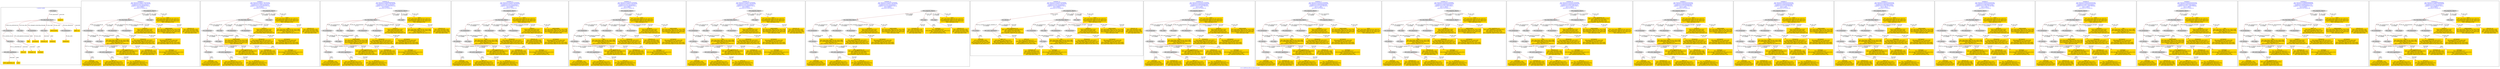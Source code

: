 digraph n0 {
fontcolor="blue"
remincross="true"
label="s14-s-california-african-american.json"
subgraph cluster_0 {
label="1-correct model"
n2[style="filled",color="white",fillcolor="lightgray",label="E12_Production1"];
n3[style="filled",color="white",fillcolor="lightgray",label="E39_Actor1"];
n4[style="filled",color="white",fillcolor="lightgray",label="E55_Type1"];
n5[style="filled",color="white",fillcolor="lightgray",label="E22_Man-Made_Object1"];
n6[style="filled",color="white",fillcolor="lightgray",label="E35_Title1"];
n7[style="filled",color="white",fillcolor="lightgray",label="E8_Acquisition1"];
n8[style="filled",color="white",fillcolor="lightgray",label="E55_Type2"];
n9[shape="plaintext",style="filled",fillcolor="gold",label="additionalInfo"];
n10[style="filled",color="white",fillcolor="lightgray",label="E54_Dimension1"];
n11[shape="plaintext",style="filled",fillcolor="gold",label="object_uri"];
n12[shape="plaintext",style="filled",fillcolor="gold",label="title"];
n13[style="filled",color="white",fillcolor="lightgray",label="E38_Image1"];
n14[shape="plaintext",style="filled",fillcolor="gold",label="imageUrl"];
n15[style="filled",color="white",fillcolor="lightgray",label="E82_Actor_Appellation1"];
n16[shape="plaintext",style="filled",fillcolor="gold",label="artist_uri"];
n17[shape="plaintext",style="filled",fillcolor="gold",label="dimensions"];
n18[shape="plaintext",style="filled",fillcolor="gold",label="technique_uri"];
n19[shape="plaintext",style="filled",fillcolor="gold",label="technique"];
n20[shape="plaintext",style="filled",fillcolor="gold",label="ethnicity_uri"];
n21[shape="plaintext",style="filled",fillcolor="gold",label="enthnicity"];
n22[shape="plaintext",style="filled",fillcolor="gold",label="artist_appellation_uri"];
n23[shape="plaintext",style="filled",fillcolor="gold",label="artist"];
n24[shape="plaintext",style="filled",fillcolor="gold",label="provenance"];
}
subgraph cluster_1 {
label="candidate 0\nlink coherence:0.9565217391304348\nnode coherence:0.9565217391304348\nconfidence:0.3251740295593517\nmapping score:0.465693461358134\ncost:22.99922\n-precision:0.52-recall:0.55"
n26[style="filled",color="white",fillcolor="lightgray",label="E12_Production1"];
n27[style="filled",color="white",fillcolor="lightgray",label="E21_Person1"];
n28[style="filled",color="white",fillcolor="lightgray",label="E55_Type1"];
n29[style="filled",color="white",fillcolor="lightgray",label="E74_Group1"];
n30[style="filled",color="white",fillcolor="lightgray",label="E82_Actor_Appellation1"];
n31[style="filled",color="white",fillcolor="lightgray",label="E22_Man-Made_Object1"];
n32[style="filled",color="white",fillcolor="lightgray",label="E35_Title1"];
n33[style="filled",color="white",fillcolor="lightgray",label="E54_Dimension1"];
n34[style="filled",color="white",fillcolor="lightgray",label="E8_Acquisition1"];
n35[style="filled",color="white",fillcolor="lightgray",label="E33_Linguistic_Object2"];
n36[style="filled",color="white",fillcolor="lightgray",label="E55_Type2"];
n37[shape="plaintext",style="filled",fillcolor="gold",label="provenance\n[E8_Acquisition,P3_has_note,0.48]\n[E30_Right,P3_has_note,0.353]\n[E33_Linguistic_Object,P3_has_note,0.083]\n[E22_Man-Made_Object,P3_has_note,0.083]"];
n38[shape="plaintext",style="filled",fillcolor="gold",label="ethnicity_uri\n[E55_Type,classLink,0.439]\n[E74_Group,classLink,0.289]\n[E57_Material,classLink,0.233]\n[E55_Type,label,0.039]"];
n39[shape="plaintext",style="filled",fillcolor="gold",label="imageUrl\n[E38_Image,classLink,0.355]\n[E39_Actor,classLink,0.284]\n[E78_Collection,classLink,0.201]\n[E22_Man-Made_Object,classLink,0.16]"];
n40[shape="plaintext",style="filled",fillcolor="gold",label="artist_appellation_uri\n[E82_Actor_Appellation,classLink,0.912]\n[E21_Person,classLink,0.061]\n[E30_Right,P3_has_note,0.018]\n[E33_Linguistic_Object,P3_has_note,0.01]"];
n41[shape="plaintext",style="filled",fillcolor="gold",label="additionalInfo\n[E22_Man-Made_Object,P3_has_note,0.338]\n[E73_Information_Object,P3_has_note,0.29]\n[E33_Linguistic_Object,P3_has_note,0.203]\n[E35_Title,label,0.169]"];
n42[shape="plaintext",style="filled",fillcolor="gold",label="technique_uri\n[E55_Type,classLink,0.328]\n[E74_Group,classLink,0.312]\n[E57_Material,classLink,0.311]\n[E55_Type,label,0.049]"];
n43[shape="plaintext",style="filled",fillcolor="gold",label="enthnicity\n[E74_Group,label,0.399]\n[E74_Group,classLink,0.208]\n[E8_Acquisition,P3_has_note,0.206]\n[E30_Right,P3_has_note,0.187]"];
n44[shape="plaintext",style="filled",fillcolor="gold",label="artist\n[E22_Man-Made_Object,P3_has_note,0.3]\n[E73_Information_Object,P3_has_note,0.251]\n[E33_Linguistic_Object,P3_has_note,0.23]\n[E35_Title,label,0.218]"];
n45[shape="plaintext",style="filled",fillcolor="gold",label="title\n[E22_Man-Made_Object,P3_has_note,0.299]\n[E73_Information_Object,P3_has_note,0.265]\n[E35_Title,label,0.227]\n[E33_Linguistic_Object,P3_has_note,0.21]"];
n46[shape="plaintext",style="filled",fillcolor="gold",label="object_uri\n[E30_Right,P3_has_note,0.437]\n[E82_Actor_Appellation,label,0.222]\n[E8_Acquisition,P3_has_note,0.21]\n[E22_Man-Made_Object,classLink,0.132]"];
n47[shape="plaintext",style="filled",fillcolor="gold",label="artist_uri\n[E21_Person,classLink,0.471]\n[E82_Actor_Appellation,classLink,0.331]\n[E30_Right,P3_has_note,0.131]\n[E8_Acquisition,P3_has_note,0.068]"];
n48[shape="plaintext",style="filled",fillcolor="gold",label="technique\n[E55_Type,label,0.357]\n[E29_Design_or_Procedure,P3_has_note,0.321]\n[E57_Material,label,0.196]\n[E57_Material,classLink,0.126]"];
n49[shape="plaintext",style="filled",fillcolor="gold",label="dimensions\n[E54_Dimension,P3_has_note,0.657]\n[E22_Man-Made_Object,P3_has_note,0.127]\n[E22_Man-Made_Object,classLink,0.116]\n[E73_Information_Object,P3_has_note,0.101]"];
}
subgraph cluster_2 {
label="candidate 1\nlink coherence:0.9565217391304348\nnode coherence:0.9565217391304348\nconfidence:0.31778974823649253\nmapping score:0.46323203425051424\ncost:22.99922\n-precision:0.43-recall:0.45"
n51[style="filled",color="white",fillcolor="lightgray",label="E12_Production1"];
n52[style="filled",color="white",fillcolor="lightgray",label="E21_Person1"];
n53[style="filled",color="white",fillcolor="lightgray",label="E55_Type1"];
n54[style="filled",color="white",fillcolor="lightgray",label="E74_Group1"];
n55[style="filled",color="white",fillcolor="lightgray",label="E82_Actor_Appellation1"];
n56[style="filled",color="white",fillcolor="lightgray",label="E22_Man-Made_Object1"];
n57[style="filled",color="white",fillcolor="lightgray",label="E35_Title1"];
n58[style="filled",color="white",fillcolor="lightgray",label="E54_Dimension1"];
n59[style="filled",color="white",fillcolor="lightgray",label="E8_Acquisition1"];
n60[style="filled",color="white",fillcolor="lightgray",label="E33_Linguistic_Object2"];
n61[style="filled",color="white",fillcolor="lightgray",label="E55_Type2"];
n62[shape="plaintext",style="filled",fillcolor="gold",label="provenance\n[E8_Acquisition,P3_has_note,0.48]\n[E30_Right,P3_has_note,0.353]\n[E33_Linguistic_Object,P3_has_note,0.083]\n[E22_Man-Made_Object,P3_has_note,0.083]"];
n63[shape="plaintext",style="filled",fillcolor="gold",label="ethnicity_uri\n[E55_Type,classLink,0.439]\n[E74_Group,classLink,0.289]\n[E57_Material,classLink,0.233]\n[E55_Type,label,0.039]"];
n64[shape="plaintext",style="filled",fillcolor="gold",label="imageUrl\n[E38_Image,classLink,0.355]\n[E39_Actor,classLink,0.284]\n[E78_Collection,classLink,0.201]\n[E22_Man-Made_Object,classLink,0.16]"];
n65[shape="plaintext",style="filled",fillcolor="gold",label="artist_appellation_uri\n[E82_Actor_Appellation,classLink,0.912]\n[E21_Person,classLink,0.061]\n[E30_Right,P3_has_note,0.018]\n[E33_Linguistic_Object,P3_has_note,0.01]"];
n66[shape="plaintext",style="filled",fillcolor="gold",label="title\n[E22_Man-Made_Object,P3_has_note,0.299]\n[E73_Information_Object,P3_has_note,0.265]\n[E35_Title,label,0.227]\n[E33_Linguistic_Object,P3_has_note,0.21]"];
n67[shape="plaintext",style="filled",fillcolor="gold",label="technique_uri\n[E55_Type,classLink,0.328]\n[E74_Group,classLink,0.312]\n[E57_Material,classLink,0.311]\n[E55_Type,label,0.049]"];
n68[shape="plaintext",style="filled",fillcolor="gold",label="enthnicity\n[E74_Group,label,0.399]\n[E74_Group,classLink,0.208]\n[E8_Acquisition,P3_has_note,0.206]\n[E30_Right,P3_has_note,0.187]"];
n69[shape="plaintext",style="filled",fillcolor="gold",label="artist\n[E22_Man-Made_Object,P3_has_note,0.3]\n[E73_Information_Object,P3_has_note,0.251]\n[E33_Linguistic_Object,P3_has_note,0.23]\n[E35_Title,label,0.218]"];
n70[shape="plaintext",style="filled",fillcolor="gold",label="additionalInfo\n[E22_Man-Made_Object,P3_has_note,0.338]\n[E73_Information_Object,P3_has_note,0.29]\n[E33_Linguistic_Object,P3_has_note,0.203]\n[E35_Title,label,0.169]"];
n71[shape="plaintext",style="filled",fillcolor="gold",label="object_uri\n[E30_Right,P3_has_note,0.437]\n[E82_Actor_Appellation,label,0.222]\n[E8_Acquisition,P3_has_note,0.21]\n[E22_Man-Made_Object,classLink,0.132]"];
n72[shape="plaintext",style="filled",fillcolor="gold",label="artist_uri\n[E21_Person,classLink,0.471]\n[E82_Actor_Appellation,classLink,0.331]\n[E30_Right,P3_has_note,0.131]\n[E8_Acquisition,P3_has_note,0.068]"];
n73[shape="plaintext",style="filled",fillcolor="gold",label="technique\n[E55_Type,label,0.357]\n[E29_Design_or_Procedure,P3_has_note,0.321]\n[E57_Material,label,0.196]\n[E57_Material,classLink,0.126]"];
n74[shape="plaintext",style="filled",fillcolor="gold",label="dimensions\n[E54_Dimension,P3_has_note,0.657]\n[E22_Man-Made_Object,P3_has_note,0.127]\n[E22_Man-Made_Object,classLink,0.116]\n[E73_Information_Object,P3_has_note,0.101]"];
}
subgraph cluster_3 {
label="candidate 10\nlink coherence:0.9166666666666666\nnode coherence:0.9565217391304348\nconfidence:0.31778974823649253\nmapping score:0.46323203425051424\ncost:23.99922\n-precision:0.42-recall:0.45"
n76[style="filled",color="white",fillcolor="lightgray",label="E12_Production1"];
n77[style="filled",color="white",fillcolor="lightgray",label="E21_Person1"];
n78[style="filled",color="white",fillcolor="lightgray",label="E55_Type1"];
n79[style="filled",color="white",fillcolor="lightgray",label="E74_Group1"];
n80[style="filled",color="white",fillcolor="lightgray",label="E82_Actor_Appellation1"];
n81[style="filled",color="white",fillcolor="lightgray",label="E22_Man-Made_Object1"];
n82[style="filled",color="white",fillcolor="lightgray",label="E35_Title1"];
n83[style="filled",color="white",fillcolor="lightgray",label="E38_Image1"];
n84[style="filled",color="white",fillcolor="lightgray",label="E54_Dimension1"];
n85[style="filled",color="white",fillcolor="lightgray",label="E8_Acquisition1"];
n86[style="filled",color="white",fillcolor="lightgray",label="E33_Linguistic_Object2"];
n87[style="filled",color="white",fillcolor="lightgray",label="E55_Type2"];
n88[shape="plaintext",style="filled",fillcolor="gold",label="provenance\n[E8_Acquisition,P3_has_note,0.48]\n[E30_Right,P3_has_note,0.353]\n[E33_Linguistic_Object,P3_has_note,0.083]\n[E22_Man-Made_Object,P3_has_note,0.083]"];
n89[shape="plaintext",style="filled",fillcolor="gold",label="ethnicity_uri\n[E55_Type,classLink,0.439]\n[E74_Group,classLink,0.289]\n[E57_Material,classLink,0.233]\n[E55_Type,label,0.039]"];
n90[shape="plaintext",style="filled",fillcolor="gold",label="imageUrl\n[E38_Image,classLink,0.355]\n[E39_Actor,classLink,0.284]\n[E78_Collection,classLink,0.201]\n[E22_Man-Made_Object,classLink,0.16]"];
n91[shape="plaintext",style="filled",fillcolor="gold",label="artist_appellation_uri\n[E82_Actor_Appellation,classLink,0.912]\n[E21_Person,classLink,0.061]\n[E30_Right,P3_has_note,0.018]\n[E33_Linguistic_Object,P3_has_note,0.01]"];
n92[shape="plaintext",style="filled",fillcolor="gold",label="title\n[E22_Man-Made_Object,P3_has_note,0.299]\n[E73_Information_Object,P3_has_note,0.265]\n[E35_Title,label,0.227]\n[E33_Linguistic_Object,P3_has_note,0.21]"];
n93[shape="plaintext",style="filled",fillcolor="gold",label="technique_uri\n[E55_Type,classLink,0.328]\n[E74_Group,classLink,0.312]\n[E57_Material,classLink,0.311]\n[E55_Type,label,0.049]"];
n94[shape="plaintext",style="filled",fillcolor="gold",label="enthnicity\n[E74_Group,label,0.399]\n[E74_Group,classLink,0.208]\n[E8_Acquisition,P3_has_note,0.206]\n[E30_Right,P3_has_note,0.187]"];
n95[shape="plaintext",style="filled",fillcolor="gold",label="artist\n[E22_Man-Made_Object,P3_has_note,0.3]\n[E73_Information_Object,P3_has_note,0.251]\n[E33_Linguistic_Object,P3_has_note,0.23]\n[E35_Title,label,0.218]"];
n96[shape="plaintext",style="filled",fillcolor="gold",label="additionalInfo\n[E22_Man-Made_Object,P3_has_note,0.338]\n[E73_Information_Object,P3_has_note,0.29]\n[E33_Linguistic_Object,P3_has_note,0.203]\n[E35_Title,label,0.169]"];
n97[shape="plaintext",style="filled",fillcolor="gold",label="object_uri\n[E30_Right,P3_has_note,0.437]\n[E82_Actor_Appellation,label,0.222]\n[E8_Acquisition,P3_has_note,0.21]\n[E22_Man-Made_Object,classLink,0.132]"];
n98[shape="plaintext",style="filled",fillcolor="gold",label="artist_uri\n[E21_Person,classLink,0.471]\n[E82_Actor_Appellation,classLink,0.331]\n[E30_Right,P3_has_note,0.131]\n[E8_Acquisition,P3_has_note,0.068]"];
n99[shape="plaintext",style="filled",fillcolor="gold",label="technique\n[E55_Type,label,0.357]\n[E29_Design_or_Procedure,P3_has_note,0.321]\n[E57_Material,label,0.196]\n[E57_Material,classLink,0.126]"];
n100[shape="plaintext",style="filled",fillcolor="gold",label="dimensions\n[E54_Dimension,P3_has_note,0.657]\n[E22_Man-Made_Object,P3_has_note,0.127]\n[E22_Man-Made_Object,classLink,0.116]\n[E73_Information_Object,P3_has_note,0.101]"];
}
subgraph cluster_4 {
label="candidate 11\nlink coherence:0.9130434782608695\nnode coherence:0.9565217391304348\nconfidence:0.3251740295593517\nmapping score:0.465693461358134\ncost:22.9992\n-precision:0.57-recall:0.59"
n102[style="filled",color="white",fillcolor="lightgray",label="E12_Production1"];
n103[style="filled",color="white",fillcolor="lightgray",label="E21_Person1"];
n104[style="filled",color="white",fillcolor="lightgray",label="E55_Type1"];
n105[style="filled",color="white",fillcolor="lightgray",label="E74_Group1"];
n106[style="filled",color="white",fillcolor="lightgray",label="E82_Actor_Appellation1"];
n107[style="filled",color="white",fillcolor="lightgray",label="E22_Man-Made_Object1"];
n108[style="filled",color="white",fillcolor="lightgray",label="E35_Title1"];
n109[style="filled",color="white",fillcolor="lightgray",label="E54_Dimension1"];
n110[style="filled",color="white",fillcolor="lightgray",label="E55_Type2"];
n111[style="filled",color="white",fillcolor="lightgray",label="E8_Acquisition1"];
n112[style="filled",color="white",fillcolor="lightgray",label="E33_Linguistic_Object2"];
n113[shape="plaintext",style="filled",fillcolor="gold",label="provenance\n[E8_Acquisition,P3_has_note,0.48]\n[E30_Right,P3_has_note,0.353]\n[E33_Linguistic_Object,P3_has_note,0.083]\n[E22_Man-Made_Object,P3_has_note,0.083]"];
n114[shape="plaintext",style="filled",fillcolor="gold",label="ethnicity_uri\n[E55_Type,classLink,0.439]\n[E74_Group,classLink,0.289]\n[E57_Material,classLink,0.233]\n[E55_Type,label,0.039]"];
n115[shape="plaintext",style="filled",fillcolor="gold",label="imageUrl\n[E38_Image,classLink,0.355]\n[E39_Actor,classLink,0.284]\n[E78_Collection,classLink,0.201]\n[E22_Man-Made_Object,classLink,0.16]"];
n116[shape="plaintext",style="filled",fillcolor="gold",label="artist_appellation_uri\n[E82_Actor_Appellation,classLink,0.912]\n[E21_Person,classLink,0.061]\n[E30_Right,P3_has_note,0.018]\n[E33_Linguistic_Object,P3_has_note,0.01]"];
n117[shape="plaintext",style="filled",fillcolor="gold",label="additionalInfo\n[E22_Man-Made_Object,P3_has_note,0.338]\n[E73_Information_Object,P3_has_note,0.29]\n[E33_Linguistic_Object,P3_has_note,0.203]\n[E35_Title,label,0.169]"];
n118[shape="plaintext",style="filled",fillcolor="gold",label="technique_uri\n[E55_Type,classLink,0.328]\n[E74_Group,classLink,0.312]\n[E57_Material,classLink,0.311]\n[E55_Type,label,0.049]"];
n119[shape="plaintext",style="filled",fillcolor="gold",label="enthnicity\n[E74_Group,label,0.399]\n[E74_Group,classLink,0.208]\n[E8_Acquisition,P3_has_note,0.206]\n[E30_Right,P3_has_note,0.187]"];
n120[shape="plaintext",style="filled",fillcolor="gold",label="artist\n[E22_Man-Made_Object,P3_has_note,0.3]\n[E73_Information_Object,P3_has_note,0.251]\n[E33_Linguistic_Object,P3_has_note,0.23]\n[E35_Title,label,0.218]"];
n121[shape="plaintext",style="filled",fillcolor="gold",label="title\n[E22_Man-Made_Object,P3_has_note,0.299]\n[E73_Information_Object,P3_has_note,0.265]\n[E35_Title,label,0.227]\n[E33_Linguistic_Object,P3_has_note,0.21]"];
n122[shape="plaintext",style="filled",fillcolor="gold",label="object_uri\n[E30_Right,P3_has_note,0.437]\n[E82_Actor_Appellation,label,0.222]\n[E8_Acquisition,P3_has_note,0.21]\n[E22_Man-Made_Object,classLink,0.132]"];
n123[shape="plaintext",style="filled",fillcolor="gold",label="artist_uri\n[E21_Person,classLink,0.471]\n[E82_Actor_Appellation,classLink,0.331]\n[E30_Right,P3_has_note,0.131]\n[E8_Acquisition,P3_has_note,0.068]"];
n124[shape="plaintext",style="filled",fillcolor="gold",label="technique\n[E55_Type,label,0.357]\n[E29_Design_or_Procedure,P3_has_note,0.321]\n[E57_Material,label,0.196]\n[E57_Material,classLink,0.126]"];
n125[shape="plaintext",style="filled",fillcolor="gold",label="dimensions\n[E54_Dimension,P3_has_note,0.657]\n[E22_Man-Made_Object,P3_has_note,0.127]\n[E22_Man-Made_Object,classLink,0.116]\n[E73_Information_Object,P3_has_note,0.101]"];
}
subgraph cluster_5 {
label="candidate 12\nlink coherence:0.9130434782608695\nnode coherence:0.9565217391304348\nconfidence:0.3251740295593517\nmapping score:0.465693461358134\ncost:22.99921\n-precision:0.57-recall:0.59"
n127[style="filled",color="white",fillcolor="lightgray",label="E12_Production1"];
n128[style="filled",color="white",fillcolor="lightgray",label="E21_Person1"];
n129[style="filled",color="white",fillcolor="lightgray",label="E55_Type1"];
n130[style="filled",color="white",fillcolor="lightgray",label="E74_Group1"];
n131[style="filled",color="white",fillcolor="lightgray",label="E82_Actor_Appellation1"];
n132[style="filled",color="white",fillcolor="lightgray",label="E22_Man-Made_Object1"];
n133[style="filled",color="white",fillcolor="lightgray",label="E35_Title1"];
n134[style="filled",color="white",fillcolor="lightgray",label="E54_Dimension1"];
n135[style="filled",color="white",fillcolor="lightgray",label="E55_Type2"];
n136[style="filled",color="white",fillcolor="lightgray",label="E8_Acquisition1"];
n137[style="filled",color="white",fillcolor="lightgray",label="E33_Linguistic_Object1"];
n138[shape="plaintext",style="filled",fillcolor="gold",label="provenance\n[E8_Acquisition,P3_has_note,0.48]\n[E30_Right,P3_has_note,0.353]\n[E33_Linguistic_Object,P3_has_note,0.083]\n[E22_Man-Made_Object,P3_has_note,0.083]"];
n139[shape="plaintext",style="filled",fillcolor="gold",label="ethnicity_uri\n[E55_Type,classLink,0.439]\n[E74_Group,classLink,0.289]\n[E57_Material,classLink,0.233]\n[E55_Type,label,0.039]"];
n140[shape="plaintext",style="filled",fillcolor="gold",label="imageUrl\n[E38_Image,classLink,0.355]\n[E39_Actor,classLink,0.284]\n[E78_Collection,classLink,0.201]\n[E22_Man-Made_Object,classLink,0.16]"];
n141[shape="plaintext",style="filled",fillcolor="gold",label="artist_appellation_uri\n[E82_Actor_Appellation,classLink,0.912]\n[E21_Person,classLink,0.061]\n[E30_Right,P3_has_note,0.018]\n[E33_Linguistic_Object,P3_has_note,0.01]"];
n142[shape="plaintext",style="filled",fillcolor="gold",label="additionalInfo\n[E22_Man-Made_Object,P3_has_note,0.338]\n[E73_Information_Object,P3_has_note,0.29]\n[E33_Linguistic_Object,P3_has_note,0.203]\n[E35_Title,label,0.169]"];
n143[shape="plaintext",style="filled",fillcolor="gold",label="technique_uri\n[E55_Type,classLink,0.328]\n[E74_Group,classLink,0.312]\n[E57_Material,classLink,0.311]\n[E55_Type,label,0.049]"];
n144[shape="plaintext",style="filled",fillcolor="gold",label="enthnicity\n[E74_Group,label,0.399]\n[E74_Group,classLink,0.208]\n[E8_Acquisition,P3_has_note,0.206]\n[E30_Right,P3_has_note,0.187]"];
n145[shape="plaintext",style="filled",fillcolor="gold",label="title\n[E22_Man-Made_Object,P3_has_note,0.299]\n[E73_Information_Object,P3_has_note,0.265]\n[E35_Title,label,0.227]\n[E33_Linguistic_Object,P3_has_note,0.21]"];
n146[shape="plaintext",style="filled",fillcolor="gold",label="object_uri\n[E30_Right,P3_has_note,0.437]\n[E82_Actor_Appellation,label,0.222]\n[E8_Acquisition,P3_has_note,0.21]\n[E22_Man-Made_Object,classLink,0.132]"];
n147[shape="plaintext",style="filled",fillcolor="gold",label="artist_uri\n[E21_Person,classLink,0.471]\n[E82_Actor_Appellation,classLink,0.331]\n[E30_Right,P3_has_note,0.131]\n[E8_Acquisition,P3_has_note,0.068]"];
n148[shape="plaintext",style="filled",fillcolor="gold",label="artist\n[E22_Man-Made_Object,P3_has_note,0.3]\n[E73_Information_Object,P3_has_note,0.251]\n[E33_Linguistic_Object,P3_has_note,0.23]\n[E35_Title,label,0.218]"];
n149[shape="plaintext",style="filled",fillcolor="gold",label="technique\n[E55_Type,label,0.357]\n[E29_Design_or_Procedure,P3_has_note,0.321]\n[E57_Material,label,0.196]\n[E57_Material,classLink,0.126]"];
n150[shape="plaintext",style="filled",fillcolor="gold",label="dimensions\n[E54_Dimension,P3_has_note,0.657]\n[E22_Man-Made_Object,P3_has_note,0.127]\n[E22_Man-Made_Object,classLink,0.116]\n[E73_Information_Object,P3_has_note,0.101]"];
}
subgraph cluster_6 {
label="candidate 13\nlink coherence:0.9130434782608695\nnode coherence:0.9565217391304348\nconfidence:0.3251740295593517\nmapping score:0.465693461358134\ncost:22.99924\n-precision:0.52-recall:0.55"
n152[style="filled",color="white",fillcolor="lightgray",label="E12_Production1"];
n153[style="filled",color="white",fillcolor="lightgray",label="E21_Person1"];
n154[style="filled",color="white",fillcolor="lightgray",label="E55_Type1"];
n155[style="filled",color="white",fillcolor="lightgray",label="E74_Group1"];
n156[style="filled",color="white",fillcolor="lightgray",label="E82_Actor_Appellation1"];
n157[style="filled",color="white",fillcolor="lightgray",label="E22_Man-Made_Object1"];
n158[style="filled",color="white",fillcolor="lightgray",label="E35_Title1"];
n159[style="filled",color="white",fillcolor="lightgray",label="E54_Dimension1"];
n160[style="filled",color="white",fillcolor="lightgray",label="E8_Acquisition1"];
n161[style="filled",color="white",fillcolor="lightgray",label="E33_Linguistic_Object1"];
n162[style="filled",color="white",fillcolor="lightgray",label="E55_Type2"];
n163[shape="plaintext",style="filled",fillcolor="gold",label="provenance\n[E8_Acquisition,P3_has_note,0.48]\n[E30_Right,P3_has_note,0.353]\n[E33_Linguistic_Object,P3_has_note,0.083]\n[E22_Man-Made_Object,P3_has_note,0.083]"];
n164[shape="plaintext",style="filled",fillcolor="gold",label="ethnicity_uri\n[E55_Type,classLink,0.439]\n[E74_Group,classLink,0.289]\n[E57_Material,classLink,0.233]\n[E55_Type,label,0.039]"];
n165[shape="plaintext",style="filled",fillcolor="gold",label="imageUrl\n[E38_Image,classLink,0.355]\n[E39_Actor,classLink,0.284]\n[E78_Collection,classLink,0.201]\n[E22_Man-Made_Object,classLink,0.16]"];
n166[shape="plaintext",style="filled",fillcolor="gold",label="artist_appellation_uri\n[E82_Actor_Appellation,classLink,0.912]\n[E21_Person,classLink,0.061]\n[E30_Right,P3_has_note,0.018]\n[E33_Linguistic_Object,P3_has_note,0.01]"];
n167[shape="plaintext",style="filled",fillcolor="gold",label="additionalInfo\n[E22_Man-Made_Object,P3_has_note,0.338]\n[E73_Information_Object,P3_has_note,0.29]\n[E33_Linguistic_Object,P3_has_note,0.203]\n[E35_Title,label,0.169]"];
n168[shape="plaintext",style="filled",fillcolor="gold",label="technique_uri\n[E55_Type,classLink,0.328]\n[E74_Group,classLink,0.312]\n[E57_Material,classLink,0.311]\n[E55_Type,label,0.049]"];
n169[shape="plaintext",style="filled",fillcolor="gold",label="enthnicity\n[E74_Group,label,0.399]\n[E74_Group,classLink,0.208]\n[E8_Acquisition,P3_has_note,0.206]\n[E30_Right,P3_has_note,0.187]"];
n170[shape="plaintext",style="filled",fillcolor="gold",label="title\n[E22_Man-Made_Object,P3_has_note,0.299]\n[E73_Information_Object,P3_has_note,0.265]\n[E35_Title,label,0.227]\n[E33_Linguistic_Object,P3_has_note,0.21]"];
n171[shape="plaintext",style="filled",fillcolor="gold",label="object_uri\n[E30_Right,P3_has_note,0.437]\n[E82_Actor_Appellation,label,0.222]\n[E8_Acquisition,P3_has_note,0.21]\n[E22_Man-Made_Object,classLink,0.132]"];
n172[shape="plaintext",style="filled",fillcolor="gold",label="artist_uri\n[E21_Person,classLink,0.471]\n[E82_Actor_Appellation,classLink,0.331]\n[E30_Right,P3_has_note,0.131]\n[E8_Acquisition,P3_has_note,0.068]"];
n173[shape="plaintext",style="filled",fillcolor="gold",label="artist\n[E22_Man-Made_Object,P3_has_note,0.3]\n[E73_Information_Object,P3_has_note,0.251]\n[E33_Linguistic_Object,P3_has_note,0.23]\n[E35_Title,label,0.218]"];
n174[shape="plaintext",style="filled",fillcolor="gold",label="technique\n[E55_Type,label,0.357]\n[E29_Design_or_Procedure,P3_has_note,0.321]\n[E57_Material,label,0.196]\n[E57_Material,classLink,0.126]"];
n175[shape="plaintext",style="filled",fillcolor="gold",label="dimensions\n[E54_Dimension,P3_has_note,0.657]\n[E22_Man-Made_Object,P3_has_note,0.127]\n[E22_Man-Made_Object,classLink,0.116]\n[E73_Information_Object,P3_has_note,0.101]"];
}
subgraph cluster_7 {
label="candidate 14\nlink coherence:0.9130434782608695\nnode coherence:0.9565217391304348\nconfidence:0.3251740295593517\nmapping score:0.465693461358134\ncost:22.99929\n-precision:0.48-recall:0.5"
n177[style="filled",color="white",fillcolor="lightgray",label="E12_Production1"];
n178[style="filled",color="white",fillcolor="lightgray",label="E21_Person1"];
n179[style="filled",color="white",fillcolor="lightgray",label="E74_Group1"];
n180[style="filled",color="white",fillcolor="lightgray",label="E82_Actor_Appellation1"];
n181[style="filled",color="white",fillcolor="lightgray",label="E22_Man-Made_Object1"];
n182[style="filled",color="white",fillcolor="lightgray",label="E35_Title1"];
n183[style="filled",color="white",fillcolor="lightgray",label="E54_Dimension1"];
n184[style="filled",color="white",fillcolor="lightgray",label="E8_Acquisition1"];
n185[style="filled",color="white",fillcolor="lightgray",label="E33_Linguistic_Object2"];
n186[style="filled",color="white",fillcolor="lightgray",label="E55_Type1"];
n187[style="filled",color="white",fillcolor="lightgray",label="E55_Type2"];
n188[shape="plaintext",style="filled",fillcolor="gold",label="provenance\n[E8_Acquisition,P3_has_note,0.48]\n[E30_Right,P3_has_note,0.353]\n[E33_Linguistic_Object,P3_has_note,0.083]\n[E22_Man-Made_Object,P3_has_note,0.083]"];
n189[shape="plaintext",style="filled",fillcolor="gold",label="ethnicity_uri\n[E55_Type,classLink,0.439]\n[E74_Group,classLink,0.289]\n[E57_Material,classLink,0.233]\n[E55_Type,label,0.039]"];
n190[shape="plaintext",style="filled",fillcolor="gold",label="imageUrl\n[E38_Image,classLink,0.355]\n[E39_Actor,classLink,0.284]\n[E78_Collection,classLink,0.201]\n[E22_Man-Made_Object,classLink,0.16]"];
n191[shape="plaintext",style="filled",fillcolor="gold",label="artist_appellation_uri\n[E82_Actor_Appellation,classLink,0.912]\n[E21_Person,classLink,0.061]\n[E30_Right,P3_has_note,0.018]\n[E33_Linguistic_Object,P3_has_note,0.01]"];
n192[shape="plaintext",style="filled",fillcolor="gold",label="additionalInfo\n[E22_Man-Made_Object,P3_has_note,0.338]\n[E73_Information_Object,P3_has_note,0.29]\n[E33_Linguistic_Object,P3_has_note,0.203]\n[E35_Title,label,0.169]"];
n193[shape="plaintext",style="filled",fillcolor="gold",label="technique_uri\n[E55_Type,classLink,0.328]\n[E74_Group,classLink,0.312]\n[E57_Material,classLink,0.311]\n[E55_Type,label,0.049]"];
n194[shape="plaintext",style="filled",fillcolor="gold",label="enthnicity\n[E74_Group,label,0.399]\n[E74_Group,classLink,0.208]\n[E8_Acquisition,P3_has_note,0.206]\n[E30_Right,P3_has_note,0.187]"];
n195[shape="plaintext",style="filled",fillcolor="gold",label="artist\n[E22_Man-Made_Object,P3_has_note,0.3]\n[E73_Information_Object,P3_has_note,0.251]\n[E33_Linguistic_Object,P3_has_note,0.23]\n[E35_Title,label,0.218]"];
n196[shape="plaintext",style="filled",fillcolor="gold",label="title\n[E22_Man-Made_Object,P3_has_note,0.299]\n[E73_Information_Object,P3_has_note,0.265]\n[E35_Title,label,0.227]\n[E33_Linguistic_Object,P3_has_note,0.21]"];
n197[shape="plaintext",style="filled",fillcolor="gold",label="object_uri\n[E30_Right,P3_has_note,0.437]\n[E82_Actor_Appellation,label,0.222]\n[E8_Acquisition,P3_has_note,0.21]\n[E22_Man-Made_Object,classLink,0.132]"];
n198[shape="plaintext",style="filled",fillcolor="gold",label="artist_uri\n[E21_Person,classLink,0.471]\n[E82_Actor_Appellation,classLink,0.331]\n[E30_Right,P3_has_note,0.131]\n[E8_Acquisition,P3_has_note,0.068]"];
n199[shape="plaintext",style="filled",fillcolor="gold",label="technique\n[E55_Type,label,0.357]\n[E29_Design_or_Procedure,P3_has_note,0.321]\n[E57_Material,label,0.196]\n[E57_Material,classLink,0.126]"];
n200[shape="plaintext",style="filled",fillcolor="gold",label="dimensions\n[E54_Dimension,P3_has_note,0.657]\n[E22_Man-Made_Object,P3_has_note,0.127]\n[E22_Man-Made_Object,classLink,0.116]\n[E73_Information_Object,P3_has_note,0.101]"];
}
subgraph cluster_8 {
label="candidate 15\nlink coherence:0.9130434782608695\nnode coherence:0.9565217391304348\nconfidence:0.3251740295593517\nmapping score:0.465693461358134\ncost:22.99934\n-precision:0.52-recall:0.55"
n202[style="filled",color="white",fillcolor="lightgray",label="E12_Production1"];
n203[style="filled",color="white",fillcolor="lightgray",label="E55_Type1"];
n204[style="filled",color="white",fillcolor="lightgray",label="E21_Person1"];
n205[style="filled",color="white",fillcolor="lightgray",label="E74_Group1"];
n206[style="filled",color="white",fillcolor="lightgray",label="E82_Actor_Appellation1"];
n207[style="filled",color="white",fillcolor="lightgray",label="E22_Man-Made_Object1"];
n208[style="filled",color="white",fillcolor="lightgray",label="E35_Title1"];
n209[style="filled",color="white",fillcolor="lightgray",label="E54_Dimension1"];
n210[style="filled",color="white",fillcolor="lightgray",label="E8_Acquisition1"];
n211[style="filled",color="white",fillcolor="lightgray",label="E33_Linguistic_Object2"];
n212[style="filled",color="white",fillcolor="lightgray",label="E55_Type2"];
n213[shape="plaintext",style="filled",fillcolor="gold",label="provenance\n[E8_Acquisition,P3_has_note,0.48]\n[E30_Right,P3_has_note,0.353]\n[E33_Linguistic_Object,P3_has_note,0.083]\n[E22_Man-Made_Object,P3_has_note,0.083]"];
n214[shape="plaintext",style="filled",fillcolor="gold",label="ethnicity_uri\n[E55_Type,classLink,0.439]\n[E74_Group,classLink,0.289]\n[E57_Material,classLink,0.233]\n[E55_Type,label,0.039]"];
n215[shape="plaintext",style="filled",fillcolor="gold",label="imageUrl\n[E38_Image,classLink,0.355]\n[E39_Actor,classLink,0.284]\n[E78_Collection,classLink,0.201]\n[E22_Man-Made_Object,classLink,0.16]"];
n216[shape="plaintext",style="filled",fillcolor="gold",label="artist_appellation_uri\n[E82_Actor_Appellation,classLink,0.912]\n[E21_Person,classLink,0.061]\n[E30_Right,P3_has_note,0.018]\n[E33_Linguistic_Object,P3_has_note,0.01]"];
n217[shape="plaintext",style="filled",fillcolor="gold",label="additionalInfo\n[E22_Man-Made_Object,P3_has_note,0.338]\n[E73_Information_Object,P3_has_note,0.29]\n[E33_Linguistic_Object,P3_has_note,0.203]\n[E35_Title,label,0.169]"];
n218[shape="plaintext",style="filled",fillcolor="gold",label="technique_uri\n[E55_Type,classLink,0.328]\n[E74_Group,classLink,0.312]\n[E57_Material,classLink,0.311]\n[E55_Type,label,0.049]"];
n219[shape="plaintext",style="filled",fillcolor="gold",label="enthnicity\n[E74_Group,label,0.399]\n[E74_Group,classLink,0.208]\n[E8_Acquisition,P3_has_note,0.206]\n[E30_Right,P3_has_note,0.187]"];
n220[shape="plaintext",style="filled",fillcolor="gold",label="artist\n[E22_Man-Made_Object,P3_has_note,0.3]\n[E73_Information_Object,P3_has_note,0.251]\n[E33_Linguistic_Object,P3_has_note,0.23]\n[E35_Title,label,0.218]"];
n221[shape="plaintext",style="filled",fillcolor="gold",label="title\n[E22_Man-Made_Object,P3_has_note,0.299]\n[E73_Information_Object,P3_has_note,0.265]\n[E35_Title,label,0.227]\n[E33_Linguistic_Object,P3_has_note,0.21]"];
n222[shape="plaintext",style="filled",fillcolor="gold",label="object_uri\n[E30_Right,P3_has_note,0.437]\n[E82_Actor_Appellation,label,0.222]\n[E8_Acquisition,P3_has_note,0.21]\n[E22_Man-Made_Object,classLink,0.132]"];
n223[shape="plaintext",style="filled",fillcolor="gold",label="artist_uri\n[E21_Person,classLink,0.471]\n[E82_Actor_Appellation,classLink,0.331]\n[E30_Right,P3_has_note,0.131]\n[E8_Acquisition,P3_has_note,0.068]"];
n224[shape="plaintext",style="filled",fillcolor="gold",label="technique\n[E55_Type,label,0.357]\n[E29_Design_or_Procedure,P3_has_note,0.321]\n[E57_Material,label,0.196]\n[E57_Material,classLink,0.126]"];
n225[shape="plaintext",style="filled",fillcolor="gold",label="dimensions\n[E54_Dimension,P3_has_note,0.657]\n[E22_Man-Made_Object,P3_has_note,0.127]\n[E22_Man-Made_Object,classLink,0.116]\n[E73_Information_Object,P3_has_note,0.101]"];
}
subgraph cluster_9 {
label="candidate 16\nlink coherence:0.9130434782608695\nnode coherence:0.9545454545454546\nconfidence:0.3239455840867906\nmapping score:0.477445730826133\ncost:22.99923\n-precision:0.43-recall:0.45"
n227[style="filled",color="white",fillcolor="lightgray",label="E12_Production1"];
n228[style="filled",color="white",fillcolor="lightgray",label="E21_Person1"];
n229[style="filled",color="white",fillcolor="lightgray",label="E55_Type1"];
n230[style="filled",color="white",fillcolor="lightgray",label="E74_Group1"];
n231[style="filled",color="white",fillcolor="lightgray",label="E82_Actor_Appellation1"];
n232[style="filled",color="white",fillcolor="lightgray",label="E22_Man-Made_Object1"];
n233[style="filled",color="white",fillcolor="lightgray",label="E35_Title1"];
n234[style="filled",color="white",fillcolor="lightgray",label="E38_Image1"];
n235[style="filled",color="white",fillcolor="lightgray",label="E54_Dimension1"];
n236[style="filled",color="white",fillcolor="lightgray",label="E8_Acquisition1"];
n237[style="filled",color="white",fillcolor="lightgray",label="E33_Linguistic_Object2"];
n238[shape="plaintext",style="filled",fillcolor="gold",label="provenance\n[E8_Acquisition,P3_has_note,0.48]\n[E30_Right,P3_has_note,0.353]\n[E33_Linguistic_Object,P3_has_note,0.083]\n[E22_Man-Made_Object,P3_has_note,0.083]"];
n239[shape="plaintext",style="filled",fillcolor="gold",label="imageUrl\n[E38_Image,classLink,0.355]\n[E39_Actor,classLink,0.284]\n[E78_Collection,classLink,0.201]\n[E22_Man-Made_Object,classLink,0.16]"];
n240[shape="plaintext",style="filled",fillcolor="gold",label="artist_appellation_uri\n[E82_Actor_Appellation,classLink,0.912]\n[E21_Person,classLink,0.061]\n[E30_Right,P3_has_note,0.018]\n[E33_Linguistic_Object,P3_has_note,0.01]"];
n241[shape="plaintext",style="filled",fillcolor="gold",label="additionalInfo\n[E22_Man-Made_Object,P3_has_note,0.338]\n[E73_Information_Object,P3_has_note,0.29]\n[E33_Linguistic_Object,P3_has_note,0.203]\n[E35_Title,label,0.169]"];
n242[shape="plaintext",style="filled",fillcolor="gold",label="ethnicity_uri\n[E55_Type,classLink,0.439]\n[E74_Group,classLink,0.289]\n[E57_Material,classLink,0.233]\n[E55_Type,label,0.039]"];
n243[shape="plaintext",style="filled",fillcolor="gold",label="enthnicity\n[E74_Group,label,0.399]\n[E74_Group,classLink,0.208]\n[E8_Acquisition,P3_has_note,0.206]\n[E30_Right,P3_has_note,0.187]"];
n244[shape="plaintext",style="filled",fillcolor="gold",label="artist\n[E22_Man-Made_Object,P3_has_note,0.3]\n[E73_Information_Object,P3_has_note,0.251]\n[E33_Linguistic_Object,P3_has_note,0.23]\n[E35_Title,label,0.218]"];
n245[shape="plaintext",style="filled",fillcolor="gold",label="title\n[E22_Man-Made_Object,P3_has_note,0.299]\n[E73_Information_Object,P3_has_note,0.265]\n[E35_Title,label,0.227]\n[E33_Linguistic_Object,P3_has_note,0.21]"];
n246[shape="plaintext",style="filled",fillcolor="gold",label="object_uri\n[E30_Right,P3_has_note,0.437]\n[E82_Actor_Appellation,label,0.222]\n[E8_Acquisition,P3_has_note,0.21]\n[E22_Man-Made_Object,classLink,0.132]"];
n247[shape="plaintext",style="filled",fillcolor="gold",label="artist_uri\n[E21_Person,classLink,0.471]\n[E82_Actor_Appellation,classLink,0.331]\n[E30_Right,P3_has_note,0.131]\n[E8_Acquisition,P3_has_note,0.068]"];
n248[shape="plaintext",style="filled",fillcolor="gold",label="technique\n[E55_Type,label,0.357]\n[E29_Design_or_Procedure,P3_has_note,0.321]\n[E57_Material,label,0.196]\n[E57_Material,classLink,0.126]"];
n249[shape="plaintext",style="filled",fillcolor="gold",label="technique_uri\n[E55_Type,classLink,0.328]\n[E74_Group,classLink,0.312]\n[E57_Material,classLink,0.311]\n[E55_Type,label,0.049]"];
n250[shape="plaintext",style="filled",fillcolor="gold",label="dimensions\n[E54_Dimension,P3_has_note,0.657]\n[E22_Man-Made_Object,P3_has_note,0.127]\n[E22_Man-Made_Object,classLink,0.116]\n[E73_Information_Object,P3_has_note,0.101]"];
}
subgraph cluster_10 {
label="candidate 17\nlink coherence:0.9130434782608695\nnode coherence:0.9545454545454546\nconfidence:0.3239455840867906\nmapping score:0.477445730826133\ncost:121.99923\n-precision:0.43-recall:0.45"
n252[style="filled",color="white",fillcolor="lightgray",label="E12_Production1"];
n253[style="filled",color="white",fillcolor="lightgray",label="E21_Person1"];
n254[style="filled",color="white",fillcolor="lightgray",label="E55_Type1"];
n255[style="filled",color="white",fillcolor="lightgray",label="E74_Group1"];
n256[style="filled",color="white",fillcolor="lightgray",label="E82_Actor_Appellation1"];
n257[style="filled",color="white",fillcolor="lightgray",label="E22_Man-Made_Object1"];
n258[style="filled",color="white",fillcolor="lightgray",label="E35_Title1"];
n259[style="filled",color="white",fillcolor="lightgray",label="E54_Dimension1"];
n260[style="filled",color="white",fillcolor="lightgray",label="E8_Acquisition1"];
n261[style="filled",color="white",fillcolor="lightgray",label="E33_Linguistic_Object2"];
n262[style="filled",color="white",fillcolor="lightgray",label="E33_Linguistic_Object1"];
n263[shape="plaintext",style="filled",fillcolor="gold",label="provenance\n[E8_Acquisition,P3_has_note,0.48]\n[E30_Right,P3_has_note,0.353]\n[E33_Linguistic_Object,P3_has_note,0.083]\n[E22_Man-Made_Object,P3_has_note,0.083]"];
n264[shape="plaintext",style="filled",fillcolor="gold",label="imageUrl\n[E38_Image,classLink,0.355]\n[E39_Actor,classLink,0.284]\n[E78_Collection,classLink,0.201]\n[E22_Man-Made_Object,classLink,0.16]"];
n265[shape="plaintext",style="filled",fillcolor="gold",label="artist_appellation_uri\n[E82_Actor_Appellation,classLink,0.912]\n[E21_Person,classLink,0.061]\n[E30_Right,P3_has_note,0.018]\n[E33_Linguistic_Object,P3_has_note,0.01]"];
n266[shape="plaintext",style="filled",fillcolor="gold",label="additionalInfo\n[E22_Man-Made_Object,P3_has_note,0.338]\n[E73_Information_Object,P3_has_note,0.29]\n[E33_Linguistic_Object,P3_has_note,0.203]\n[E35_Title,label,0.169]"];
n267[shape="plaintext",style="filled",fillcolor="gold",label="ethnicity_uri\n[E55_Type,classLink,0.439]\n[E74_Group,classLink,0.289]\n[E57_Material,classLink,0.233]\n[E55_Type,label,0.039]"];
n268[shape="plaintext",style="filled",fillcolor="gold",label="enthnicity\n[E74_Group,label,0.399]\n[E74_Group,classLink,0.208]\n[E8_Acquisition,P3_has_note,0.206]\n[E30_Right,P3_has_note,0.187]"];
n269[shape="plaintext",style="filled",fillcolor="gold",label="title\n[E22_Man-Made_Object,P3_has_note,0.299]\n[E73_Information_Object,P3_has_note,0.265]\n[E35_Title,label,0.227]\n[E33_Linguistic_Object,P3_has_note,0.21]"];
n270[shape="plaintext",style="filled",fillcolor="gold",label="object_uri\n[E30_Right,P3_has_note,0.437]\n[E82_Actor_Appellation,label,0.222]\n[E8_Acquisition,P3_has_note,0.21]\n[E22_Man-Made_Object,classLink,0.132]"];
n271[shape="plaintext",style="filled",fillcolor="gold",label="artist_uri\n[E21_Person,classLink,0.471]\n[E82_Actor_Appellation,classLink,0.331]\n[E30_Right,P3_has_note,0.131]\n[E8_Acquisition,P3_has_note,0.068]"];
n272[shape="plaintext",style="filled",fillcolor="gold",label="artist\n[E22_Man-Made_Object,P3_has_note,0.3]\n[E73_Information_Object,P3_has_note,0.251]\n[E33_Linguistic_Object,P3_has_note,0.23]\n[E35_Title,label,0.218]"];
n273[shape="plaintext",style="filled",fillcolor="gold",label="technique\n[E55_Type,label,0.357]\n[E29_Design_or_Procedure,P3_has_note,0.321]\n[E57_Material,label,0.196]\n[E57_Material,classLink,0.126]"];
n274[shape="plaintext",style="filled",fillcolor="gold",label="technique_uri\n[E55_Type,classLink,0.328]\n[E74_Group,classLink,0.312]\n[E57_Material,classLink,0.311]\n[E55_Type,label,0.049]"];
n275[shape="plaintext",style="filled",fillcolor="gold",label="dimensions\n[E54_Dimension,P3_has_note,0.657]\n[E22_Man-Made_Object,P3_has_note,0.127]\n[E22_Man-Made_Object,classLink,0.116]\n[E73_Information_Object,P3_has_note,0.101]"];
}
subgraph cluster_11 {
label="candidate 18\nlink coherence:0.9130434782608695\nnode coherence:0.9545454545454546\nconfidence:0.3200075568738103\nmapping score:0.476133055088473\ncost:121.99923\n-precision:0.43-recall:0.45"
n277[style="filled",color="white",fillcolor="lightgray",label="E12_Production1"];
n278[style="filled",color="white",fillcolor="lightgray",label="E21_Person1"];
n279[style="filled",color="white",fillcolor="lightgray",label="E55_Type1"];
n280[style="filled",color="white",fillcolor="lightgray",label="E74_Group1"];
n281[style="filled",color="white",fillcolor="lightgray",label="E82_Actor_Appellation1"];
n282[style="filled",color="white",fillcolor="lightgray",label="E22_Man-Made_Object1"];
n283[style="filled",color="white",fillcolor="lightgray",label="E35_Title1"];
n284[style="filled",color="white",fillcolor="lightgray",label="E54_Dimension1"];
n285[style="filled",color="white",fillcolor="lightgray",label="E8_Acquisition1"];
n286[style="filled",color="white",fillcolor="lightgray",label="E33_Linguistic_Object2"];
n287[style="filled",color="white",fillcolor="lightgray",label="E33_Linguistic_Object1"];
n288[shape="plaintext",style="filled",fillcolor="gold",label="provenance\n[E8_Acquisition,P3_has_note,0.48]\n[E30_Right,P3_has_note,0.353]\n[E33_Linguistic_Object,P3_has_note,0.083]\n[E22_Man-Made_Object,P3_has_note,0.083]"];
n289[shape="plaintext",style="filled",fillcolor="gold",label="imageUrl\n[E38_Image,classLink,0.355]\n[E39_Actor,classLink,0.284]\n[E78_Collection,classLink,0.201]\n[E22_Man-Made_Object,classLink,0.16]"];
n290[shape="plaintext",style="filled",fillcolor="gold",label="additionalInfo\n[E22_Man-Made_Object,P3_has_note,0.338]\n[E73_Information_Object,P3_has_note,0.29]\n[E33_Linguistic_Object,P3_has_note,0.203]\n[E35_Title,label,0.169]"];
n291[shape="plaintext",style="filled",fillcolor="gold",label="ethnicity_uri\n[E55_Type,classLink,0.439]\n[E74_Group,classLink,0.289]\n[E57_Material,classLink,0.233]\n[E55_Type,label,0.039]"];
n292[shape="plaintext",style="filled",fillcolor="gold",label="enthnicity\n[E74_Group,label,0.399]\n[E74_Group,classLink,0.208]\n[E8_Acquisition,P3_has_note,0.206]\n[E30_Right,P3_has_note,0.187]"];
n293[shape="plaintext",style="filled",fillcolor="gold",label="artist\n[E22_Man-Made_Object,P3_has_note,0.3]\n[E73_Information_Object,P3_has_note,0.251]\n[E33_Linguistic_Object,P3_has_note,0.23]\n[E35_Title,label,0.218]"];
n294[shape="plaintext",style="filled",fillcolor="gold",label="title\n[E22_Man-Made_Object,P3_has_note,0.299]\n[E73_Information_Object,P3_has_note,0.265]\n[E35_Title,label,0.227]\n[E33_Linguistic_Object,P3_has_note,0.21]"];
n295[shape="plaintext",style="filled",fillcolor="gold",label="object_uri\n[E30_Right,P3_has_note,0.437]\n[E82_Actor_Appellation,label,0.222]\n[E8_Acquisition,P3_has_note,0.21]\n[E22_Man-Made_Object,classLink,0.132]"];
n296[shape="plaintext",style="filled",fillcolor="gold",label="artist_appellation_uri\n[E82_Actor_Appellation,classLink,0.912]\n[E21_Person,classLink,0.061]\n[E30_Right,P3_has_note,0.018]\n[E33_Linguistic_Object,P3_has_note,0.01]"];
n297[shape="plaintext",style="filled",fillcolor="gold",label="artist_uri\n[E21_Person,classLink,0.471]\n[E82_Actor_Appellation,classLink,0.331]\n[E30_Right,P3_has_note,0.131]\n[E8_Acquisition,P3_has_note,0.068]"];
n298[shape="plaintext",style="filled",fillcolor="gold",label="technique\n[E55_Type,label,0.357]\n[E29_Design_or_Procedure,P3_has_note,0.321]\n[E57_Material,label,0.196]\n[E57_Material,classLink,0.126]"];
n299[shape="plaintext",style="filled",fillcolor="gold",label="technique_uri\n[E55_Type,classLink,0.328]\n[E74_Group,classLink,0.312]\n[E57_Material,classLink,0.311]\n[E55_Type,label,0.049]"];
n300[shape="plaintext",style="filled",fillcolor="gold",label="dimensions\n[E54_Dimension,P3_has_note,0.657]\n[E22_Man-Made_Object,P3_has_note,0.127]\n[E22_Man-Made_Object,classLink,0.116]\n[E73_Information_Object,P3_has_note,0.101]"];
}
subgraph cluster_12 {
label="candidate 19\nlink coherence:0.9130434782608695\nnode coherence:0.9545454545454546\nconfidence:0.3200075568738103\nmapping score:0.476133055088473\ncost:121.99924\n-precision:0.43-recall:0.45"
n302[style="filled",color="white",fillcolor="lightgray",label="E12_Production1"];
n303[style="filled",color="white",fillcolor="lightgray",label="E21_Person1"];
n304[style="filled",color="white",fillcolor="lightgray",label="E55_Type1"];
n305[style="filled",color="white",fillcolor="lightgray",label="E74_Group1"];
n306[style="filled",color="white",fillcolor="lightgray",label="E82_Actor_Appellation1"];
n307[style="filled",color="white",fillcolor="lightgray",label="E22_Man-Made_Object1"];
n308[style="filled",color="white",fillcolor="lightgray",label="E35_Title1"];
n309[style="filled",color="white",fillcolor="lightgray",label="E54_Dimension1"];
n310[style="filled",color="white",fillcolor="lightgray",label="E8_Acquisition1"];
n311[style="filled",color="white",fillcolor="lightgray",label="E33_Linguistic_Object1"];
n312[style="filled",color="white",fillcolor="lightgray",label="E33_Linguistic_Object2"];
n313[shape="plaintext",style="filled",fillcolor="gold",label="provenance\n[E8_Acquisition,P3_has_note,0.48]\n[E30_Right,P3_has_note,0.353]\n[E33_Linguistic_Object,P3_has_note,0.083]\n[E22_Man-Made_Object,P3_has_note,0.083]"];
n314[shape="plaintext",style="filled",fillcolor="gold",label="imageUrl\n[E38_Image,classLink,0.355]\n[E39_Actor,classLink,0.284]\n[E78_Collection,classLink,0.201]\n[E22_Man-Made_Object,classLink,0.16]"];
n315[shape="plaintext",style="filled",fillcolor="gold",label="additionalInfo\n[E22_Man-Made_Object,P3_has_note,0.338]\n[E73_Information_Object,P3_has_note,0.29]\n[E33_Linguistic_Object,P3_has_note,0.203]\n[E35_Title,label,0.169]"];
n316[shape="plaintext",style="filled",fillcolor="gold",label="ethnicity_uri\n[E55_Type,classLink,0.439]\n[E74_Group,classLink,0.289]\n[E57_Material,classLink,0.233]\n[E55_Type,label,0.039]"];
n317[shape="plaintext",style="filled",fillcolor="gold",label="enthnicity\n[E74_Group,label,0.399]\n[E74_Group,classLink,0.208]\n[E8_Acquisition,P3_has_note,0.206]\n[E30_Right,P3_has_note,0.187]"];
n318[shape="plaintext",style="filled",fillcolor="gold",label="artist\n[E22_Man-Made_Object,P3_has_note,0.3]\n[E73_Information_Object,P3_has_note,0.251]\n[E33_Linguistic_Object,P3_has_note,0.23]\n[E35_Title,label,0.218]"];
n319[shape="plaintext",style="filled",fillcolor="gold",label="title\n[E22_Man-Made_Object,P3_has_note,0.299]\n[E73_Information_Object,P3_has_note,0.265]\n[E35_Title,label,0.227]\n[E33_Linguistic_Object,P3_has_note,0.21]"];
n320[shape="plaintext",style="filled",fillcolor="gold",label="object_uri\n[E30_Right,P3_has_note,0.437]\n[E82_Actor_Appellation,label,0.222]\n[E8_Acquisition,P3_has_note,0.21]\n[E22_Man-Made_Object,classLink,0.132]"];
n321[shape="plaintext",style="filled",fillcolor="gold",label="artist_appellation_uri\n[E82_Actor_Appellation,classLink,0.912]\n[E21_Person,classLink,0.061]\n[E30_Right,P3_has_note,0.018]\n[E33_Linguistic_Object,P3_has_note,0.01]"];
n322[shape="plaintext",style="filled",fillcolor="gold",label="artist_uri\n[E21_Person,classLink,0.471]\n[E82_Actor_Appellation,classLink,0.331]\n[E30_Right,P3_has_note,0.131]\n[E8_Acquisition,P3_has_note,0.068]"];
n323[shape="plaintext",style="filled",fillcolor="gold",label="technique\n[E55_Type,label,0.357]\n[E29_Design_or_Procedure,P3_has_note,0.321]\n[E57_Material,label,0.196]\n[E57_Material,classLink,0.126]"];
n324[shape="plaintext",style="filled",fillcolor="gold",label="technique_uri\n[E55_Type,classLink,0.328]\n[E74_Group,classLink,0.312]\n[E57_Material,classLink,0.311]\n[E55_Type,label,0.049]"];
n325[shape="plaintext",style="filled",fillcolor="gold",label="dimensions\n[E54_Dimension,P3_has_note,0.657]\n[E22_Man-Made_Object,P3_has_note,0.127]\n[E22_Man-Made_Object,classLink,0.116]\n[E73_Information_Object,P3_has_note,0.101]"];
}
subgraph cluster_13 {
label="candidate 2\nlink coherence:0.9545454545454546\nnode coherence:0.9545454545454546\nconfidence:0.3239455840867906\nmapping score:0.477445730826133\ncost:21.99923\n-precision:0.45-recall:0.45"
n327[style="filled",color="white",fillcolor="lightgray",label="E12_Production1"];
n328[style="filled",color="white",fillcolor="lightgray",label="E21_Person1"];
n329[style="filled",color="white",fillcolor="lightgray",label="E55_Type1"];
n330[style="filled",color="white",fillcolor="lightgray",label="E74_Group1"];
n331[style="filled",color="white",fillcolor="lightgray",label="E82_Actor_Appellation1"];
n332[style="filled",color="white",fillcolor="lightgray",label="E22_Man-Made_Object1"];
n333[style="filled",color="white",fillcolor="lightgray",label="E35_Title1"];
n334[style="filled",color="white",fillcolor="lightgray",label="E54_Dimension1"];
n335[style="filled",color="white",fillcolor="lightgray",label="E8_Acquisition1"];
n336[style="filled",color="white",fillcolor="lightgray",label="E33_Linguistic_Object2"];
n337[shape="plaintext",style="filled",fillcolor="gold",label="provenance\n[E8_Acquisition,P3_has_note,0.48]\n[E30_Right,P3_has_note,0.353]\n[E33_Linguistic_Object,P3_has_note,0.083]\n[E22_Man-Made_Object,P3_has_note,0.083]"];
n338[shape="plaintext",style="filled",fillcolor="gold",label="imageUrl\n[E38_Image,classLink,0.355]\n[E39_Actor,classLink,0.284]\n[E78_Collection,classLink,0.201]\n[E22_Man-Made_Object,classLink,0.16]"];
n339[shape="plaintext",style="filled",fillcolor="gold",label="artist_appellation_uri\n[E82_Actor_Appellation,classLink,0.912]\n[E21_Person,classLink,0.061]\n[E30_Right,P3_has_note,0.018]\n[E33_Linguistic_Object,P3_has_note,0.01]"];
n340[shape="plaintext",style="filled",fillcolor="gold",label="additionalInfo\n[E22_Man-Made_Object,P3_has_note,0.338]\n[E73_Information_Object,P3_has_note,0.29]\n[E33_Linguistic_Object,P3_has_note,0.203]\n[E35_Title,label,0.169]"];
n341[shape="plaintext",style="filled",fillcolor="gold",label="ethnicity_uri\n[E55_Type,classLink,0.439]\n[E74_Group,classLink,0.289]\n[E57_Material,classLink,0.233]\n[E55_Type,label,0.039]"];
n342[shape="plaintext",style="filled",fillcolor="gold",label="enthnicity\n[E74_Group,label,0.399]\n[E74_Group,classLink,0.208]\n[E8_Acquisition,P3_has_note,0.206]\n[E30_Right,P3_has_note,0.187]"];
n343[shape="plaintext",style="filled",fillcolor="gold",label="artist\n[E22_Man-Made_Object,P3_has_note,0.3]\n[E73_Information_Object,P3_has_note,0.251]\n[E33_Linguistic_Object,P3_has_note,0.23]\n[E35_Title,label,0.218]"];
n344[shape="plaintext",style="filled",fillcolor="gold",label="title\n[E22_Man-Made_Object,P3_has_note,0.299]\n[E73_Information_Object,P3_has_note,0.265]\n[E35_Title,label,0.227]\n[E33_Linguistic_Object,P3_has_note,0.21]"];
n345[shape="plaintext",style="filled",fillcolor="gold",label="object_uri\n[E30_Right,P3_has_note,0.437]\n[E82_Actor_Appellation,label,0.222]\n[E8_Acquisition,P3_has_note,0.21]\n[E22_Man-Made_Object,classLink,0.132]"];
n346[shape="plaintext",style="filled",fillcolor="gold",label="artist_uri\n[E21_Person,classLink,0.471]\n[E82_Actor_Appellation,classLink,0.331]\n[E30_Right,P3_has_note,0.131]\n[E8_Acquisition,P3_has_note,0.068]"];
n347[shape="plaintext",style="filled",fillcolor="gold",label="technique\n[E55_Type,label,0.357]\n[E29_Design_or_Procedure,P3_has_note,0.321]\n[E57_Material,label,0.196]\n[E57_Material,classLink,0.126]"];
n348[shape="plaintext",style="filled",fillcolor="gold",label="technique_uri\n[E55_Type,classLink,0.328]\n[E74_Group,classLink,0.312]\n[E57_Material,classLink,0.311]\n[E55_Type,label,0.049]"];
n349[shape="plaintext",style="filled",fillcolor="gold",label="dimensions\n[E54_Dimension,P3_has_note,0.657]\n[E22_Man-Made_Object,P3_has_note,0.127]\n[E22_Man-Made_Object,classLink,0.116]\n[E73_Information_Object,P3_has_note,0.101]"];
}
subgraph cluster_14 {
label="candidate 3\nlink coherence:0.9545454545454546\nnode coherence:0.9545454545454546\nconfidence:0.3239455840867906\nmapping score:0.477445730826133\ncost:21.99924\n-precision:0.45-recall:0.45"
n351[style="filled",color="white",fillcolor="lightgray",label="E12_Production1"];
n352[style="filled",color="white",fillcolor="lightgray",label="E21_Person1"];
n353[style="filled",color="white",fillcolor="lightgray",label="E55_Type1"];
n354[style="filled",color="white",fillcolor="lightgray",label="E74_Group1"];
n355[style="filled",color="white",fillcolor="lightgray",label="E82_Actor_Appellation1"];
n356[style="filled",color="white",fillcolor="lightgray",label="E22_Man-Made_Object1"];
n357[style="filled",color="white",fillcolor="lightgray",label="E35_Title1"];
n358[style="filled",color="white",fillcolor="lightgray",label="E54_Dimension1"];
n359[style="filled",color="white",fillcolor="lightgray",label="E8_Acquisition1"];
n360[style="filled",color="white",fillcolor="lightgray",label="E33_Linguistic_Object1"];
n361[shape="plaintext",style="filled",fillcolor="gold",label="provenance\n[E8_Acquisition,P3_has_note,0.48]\n[E30_Right,P3_has_note,0.353]\n[E33_Linguistic_Object,P3_has_note,0.083]\n[E22_Man-Made_Object,P3_has_note,0.083]"];
n362[shape="plaintext",style="filled",fillcolor="gold",label="imageUrl\n[E38_Image,classLink,0.355]\n[E39_Actor,classLink,0.284]\n[E78_Collection,classLink,0.201]\n[E22_Man-Made_Object,classLink,0.16]"];
n363[shape="plaintext",style="filled",fillcolor="gold",label="artist_appellation_uri\n[E82_Actor_Appellation,classLink,0.912]\n[E21_Person,classLink,0.061]\n[E30_Right,P3_has_note,0.018]\n[E33_Linguistic_Object,P3_has_note,0.01]"];
n364[shape="plaintext",style="filled",fillcolor="gold",label="additionalInfo\n[E22_Man-Made_Object,P3_has_note,0.338]\n[E73_Information_Object,P3_has_note,0.29]\n[E33_Linguistic_Object,P3_has_note,0.203]\n[E35_Title,label,0.169]"];
n365[shape="plaintext",style="filled",fillcolor="gold",label="ethnicity_uri\n[E55_Type,classLink,0.439]\n[E74_Group,classLink,0.289]\n[E57_Material,classLink,0.233]\n[E55_Type,label,0.039]"];
n366[shape="plaintext",style="filled",fillcolor="gold",label="enthnicity\n[E74_Group,label,0.399]\n[E74_Group,classLink,0.208]\n[E8_Acquisition,P3_has_note,0.206]\n[E30_Right,P3_has_note,0.187]"];
n367[shape="plaintext",style="filled",fillcolor="gold",label="title\n[E22_Man-Made_Object,P3_has_note,0.299]\n[E73_Information_Object,P3_has_note,0.265]\n[E35_Title,label,0.227]\n[E33_Linguistic_Object,P3_has_note,0.21]"];
n368[shape="plaintext",style="filled",fillcolor="gold",label="object_uri\n[E30_Right,P3_has_note,0.437]\n[E82_Actor_Appellation,label,0.222]\n[E8_Acquisition,P3_has_note,0.21]\n[E22_Man-Made_Object,classLink,0.132]"];
n369[shape="plaintext",style="filled",fillcolor="gold",label="artist_uri\n[E21_Person,classLink,0.471]\n[E82_Actor_Appellation,classLink,0.331]\n[E30_Right,P3_has_note,0.131]\n[E8_Acquisition,P3_has_note,0.068]"];
n370[shape="plaintext",style="filled",fillcolor="gold",label="artist\n[E22_Man-Made_Object,P3_has_note,0.3]\n[E73_Information_Object,P3_has_note,0.251]\n[E33_Linguistic_Object,P3_has_note,0.23]\n[E35_Title,label,0.218]"];
n371[shape="plaintext",style="filled",fillcolor="gold",label="technique\n[E55_Type,label,0.357]\n[E29_Design_or_Procedure,P3_has_note,0.321]\n[E57_Material,label,0.196]\n[E57_Material,classLink,0.126]"];
n372[shape="plaintext",style="filled",fillcolor="gold",label="technique_uri\n[E55_Type,classLink,0.328]\n[E74_Group,classLink,0.312]\n[E57_Material,classLink,0.311]\n[E55_Type,label,0.049]"];
n373[shape="plaintext",style="filled",fillcolor="gold",label="dimensions\n[E54_Dimension,P3_has_note,0.657]\n[E22_Man-Made_Object,P3_has_note,0.127]\n[E22_Man-Made_Object,classLink,0.116]\n[E73_Information_Object,P3_has_note,0.101]"];
}
subgraph cluster_15 {
label="candidate 4\nlink coherence:0.9545454545454546\nnode coherence:0.9545454545454546\nconfidence:0.3136618665723505\nmapping score:0.4740178249879863\ncost:21.99923\n-precision:0.5-recall:0.5"
n375[style="filled",color="white",fillcolor="lightgray",label="E12_Production1"];
n376[style="filled",color="white",fillcolor="lightgray",label="E21_Person1"];
n377[style="filled",color="white",fillcolor="lightgray",label="E55_Type1"];
n378[style="filled",color="white",fillcolor="lightgray",label="E74_Group1"];
n379[style="filled",color="white",fillcolor="lightgray",label="E82_Actor_Appellation1"];
n380[style="filled",color="white",fillcolor="lightgray",label="E22_Man-Made_Object1"];
n381[style="filled",color="white",fillcolor="lightgray",label="E35_Title1"];
n382[style="filled",color="white",fillcolor="lightgray",label="E54_Dimension1"];
n383[style="filled",color="white",fillcolor="lightgray",label="E8_Acquisition1"];
n384[style="filled",color="white",fillcolor="lightgray",label="E33_Linguistic_Object2"];
n385[shape="plaintext",style="filled",fillcolor="gold",label="provenance\n[E8_Acquisition,P3_has_note,0.48]\n[E30_Right,P3_has_note,0.353]\n[E33_Linguistic_Object,P3_has_note,0.083]\n[E22_Man-Made_Object,P3_has_note,0.083]"];
n386[shape="plaintext",style="filled",fillcolor="gold",label="imageUrl\n[E38_Image,classLink,0.355]\n[E39_Actor,classLink,0.284]\n[E78_Collection,classLink,0.201]\n[E22_Man-Made_Object,classLink,0.16]"];
n387[shape="plaintext",style="filled",fillcolor="gold",label="artist_appellation_uri\n[E82_Actor_Appellation,classLink,0.912]\n[E21_Person,classLink,0.061]\n[E30_Right,P3_has_note,0.018]\n[E33_Linguistic_Object,P3_has_note,0.01]"];
n388[shape="plaintext",style="filled",fillcolor="gold",label="additionalInfo\n[E22_Man-Made_Object,P3_has_note,0.338]\n[E73_Information_Object,P3_has_note,0.29]\n[E33_Linguistic_Object,P3_has_note,0.203]\n[E35_Title,label,0.169]"];
n389[shape="plaintext",style="filled",fillcolor="gold",label="technique_uri\n[E55_Type,classLink,0.328]\n[E74_Group,classLink,0.312]\n[E57_Material,classLink,0.311]\n[E55_Type,label,0.049]"];
n390[shape="plaintext",style="filled",fillcolor="gold",label="enthnicity\n[E74_Group,label,0.399]\n[E74_Group,classLink,0.208]\n[E8_Acquisition,P3_has_note,0.206]\n[E30_Right,P3_has_note,0.187]"];
n391[shape="plaintext",style="filled",fillcolor="gold",label="artist\n[E22_Man-Made_Object,P3_has_note,0.3]\n[E73_Information_Object,P3_has_note,0.251]\n[E33_Linguistic_Object,P3_has_note,0.23]\n[E35_Title,label,0.218]"];
n392[shape="plaintext",style="filled",fillcolor="gold",label="title\n[E22_Man-Made_Object,P3_has_note,0.299]\n[E73_Information_Object,P3_has_note,0.265]\n[E35_Title,label,0.227]\n[E33_Linguistic_Object,P3_has_note,0.21]"];
n393[shape="plaintext",style="filled",fillcolor="gold",label="object_uri\n[E30_Right,P3_has_note,0.437]\n[E82_Actor_Appellation,label,0.222]\n[E8_Acquisition,P3_has_note,0.21]\n[E22_Man-Made_Object,classLink,0.132]"];
n394[shape="plaintext",style="filled",fillcolor="gold",label="artist_uri\n[E21_Person,classLink,0.471]\n[E82_Actor_Appellation,classLink,0.331]\n[E30_Right,P3_has_note,0.131]\n[E8_Acquisition,P3_has_note,0.068]"];
n395[shape="plaintext",style="filled",fillcolor="gold",label="technique\n[E55_Type,label,0.357]\n[E29_Design_or_Procedure,P3_has_note,0.321]\n[E57_Material,label,0.196]\n[E57_Material,classLink,0.126]"];
n396[shape="plaintext",style="filled",fillcolor="gold",label="ethnicity_uri\n[E55_Type,classLink,0.439]\n[E74_Group,classLink,0.289]\n[E57_Material,classLink,0.233]\n[E55_Type,label,0.039]"];
n397[shape="plaintext",style="filled",fillcolor="gold",label="dimensions\n[E54_Dimension,P3_has_note,0.657]\n[E22_Man-Made_Object,P3_has_note,0.127]\n[E22_Man-Made_Object,classLink,0.116]\n[E73_Information_Object,P3_has_note,0.101]"];
}
subgraph cluster_16 {
label="candidate 5\nlink coherence:0.9545454545454546\nnode coherence:0.9545454545454546\nconfidence:0.3136618665723505\nmapping score:0.4740178249879863\ncost:21.99924\n-precision:0.5-recall:0.5"
n399[style="filled",color="white",fillcolor="lightgray",label="E12_Production1"];
n400[style="filled",color="white",fillcolor="lightgray",label="E21_Person1"];
n401[style="filled",color="white",fillcolor="lightgray",label="E55_Type1"];
n402[style="filled",color="white",fillcolor="lightgray",label="E74_Group1"];
n403[style="filled",color="white",fillcolor="lightgray",label="E82_Actor_Appellation1"];
n404[style="filled",color="white",fillcolor="lightgray",label="E22_Man-Made_Object1"];
n405[style="filled",color="white",fillcolor="lightgray",label="E35_Title1"];
n406[style="filled",color="white",fillcolor="lightgray",label="E54_Dimension1"];
n407[style="filled",color="white",fillcolor="lightgray",label="E8_Acquisition1"];
n408[style="filled",color="white",fillcolor="lightgray",label="E33_Linguistic_Object1"];
n409[shape="plaintext",style="filled",fillcolor="gold",label="provenance\n[E8_Acquisition,P3_has_note,0.48]\n[E30_Right,P3_has_note,0.353]\n[E33_Linguistic_Object,P3_has_note,0.083]\n[E22_Man-Made_Object,P3_has_note,0.083]"];
n410[shape="plaintext",style="filled",fillcolor="gold",label="imageUrl\n[E38_Image,classLink,0.355]\n[E39_Actor,classLink,0.284]\n[E78_Collection,classLink,0.201]\n[E22_Man-Made_Object,classLink,0.16]"];
n411[shape="plaintext",style="filled",fillcolor="gold",label="artist_appellation_uri\n[E82_Actor_Appellation,classLink,0.912]\n[E21_Person,classLink,0.061]\n[E30_Right,P3_has_note,0.018]\n[E33_Linguistic_Object,P3_has_note,0.01]"];
n412[shape="plaintext",style="filled",fillcolor="gold",label="additionalInfo\n[E22_Man-Made_Object,P3_has_note,0.338]\n[E73_Information_Object,P3_has_note,0.29]\n[E33_Linguistic_Object,P3_has_note,0.203]\n[E35_Title,label,0.169]"];
n413[shape="plaintext",style="filled",fillcolor="gold",label="technique_uri\n[E55_Type,classLink,0.328]\n[E74_Group,classLink,0.312]\n[E57_Material,classLink,0.311]\n[E55_Type,label,0.049]"];
n414[shape="plaintext",style="filled",fillcolor="gold",label="enthnicity\n[E74_Group,label,0.399]\n[E74_Group,classLink,0.208]\n[E8_Acquisition,P3_has_note,0.206]\n[E30_Right,P3_has_note,0.187]"];
n415[shape="plaintext",style="filled",fillcolor="gold",label="title\n[E22_Man-Made_Object,P3_has_note,0.299]\n[E73_Information_Object,P3_has_note,0.265]\n[E35_Title,label,0.227]\n[E33_Linguistic_Object,P3_has_note,0.21]"];
n416[shape="plaintext",style="filled",fillcolor="gold",label="object_uri\n[E30_Right,P3_has_note,0.437]\n[E82_Actor_Appellation,label,0.222]\n[E8_Acquisition,P3_has_note,0.21]\n[E22_Man-Made_Object,classLink,0.132]"];
n417[shape="plaintext",style="filled",fillcolor="gold",label="artist_uri\n[E21_Person,classLink,0.471]\n[E82_Actor_Appellation,classLink,0.331]\n[E30_Right,P3_has_note,0.131]\n[E8_Acquisition,P3_has_note,0.068]"];
n418[shape="plaintext",style="filled",fillcolor="gold",label="artist\n[E22_Man-Made_Object,P3_has_note,0.3]\n[E73_Information_Object,P3_has_note,0.251]\n[E33_Linguistic_Object,P3_has_note,0.23]\n[E35_Title,label,0.218]"];
n419[shape="plaintext",style="filled",fillcolor="gold",label="technique\n[E55_Type,label,0.357]\n[E29_Design_or_Procedure,P3_has_note,0.321]\n[E57_Material,label,0.196]\n[E57_Material,classLink,0.126]"];
n420[shape="plaintext",style="filled",fillcolor="gold",label="ethnicity_uri\n[E55_Type,classLink,0.439]\n[E74_Group,classLink,0.289]\n[E57_Material,classLink,0.233]\n[E55_Type,label,0.039]"];
n421[shape="plaintext",style="filled",fillcolor="gold",label="dimensions\n[E54_Dimension,P3_has_note,0.657]\n[E22_Man-Made_Object,P3_has_note,0.127]\n[E22_Man-Made_Object,classLink,0.116]\n[E73_Information_Object,P3_has_note,0.101]"];
}
subgraph cluster_17 {
label="candidate 6\nlink coherence:0.9545454545454546\nnode coherence:0.9545454545454546\nconfidence:0.3062775852494913\nmapping score:0.4715563978803665\ncost:21.99923\n-precision:0.41-recall:0.41"
n423[style="filled",color="white",fillcolor="lightgray",label="E12_Production1"];
n424[style="filled",color="white",fillcolor="lightgray",label="E21_Person1"];
n425[style="filled",color="white",fillcolor="lightgray",label="E55_Type1"];
n426[style="filled",color="white",fillcolor="lightgray",label="E74_Group1"];
n427[style="filled",color="white",fillcolor="lightgray",label="E82_Actor_Appellation1"];
n428[style="filled",color="white",fillcolor="lightgray",label="E22_Man-Made_Object1"];
n429[style="filled",color="white",fillcolor="lightgray",label="E35_Title1"];
n430[style="filled",color="white",fillcolor="lightgray",label="E54_Dimension1"];
n431[style="filled",color="white",fillcolor="lightgray",label="E8_Acquisition1"];
n432[style="filled",color="white",fillcolor="lightgray",label="E33_Linguistic_Object2"];
n433[shape="plaintext",style="filled",fillcolor="gold",label="provenance\n[E8_Acquisition,P3_has_note,0.48]\n[E30_Right,P3_has_note,0.353]\n[E33_Linguistic_Object,P3_has_note,0.083]\n[E22_Man-Made_Object,P3_has_note,0.083]"];
n434[shape="plaintext",style="filled",fillcolor="gold",label="imageUrl\n[E38_Image,classLink,0.355]\n[E39_Actor,classLink,0.284]\n[E78_Collection,classLink,0.201]\n[E22_Man-Made_Object,classLink,0.16]"];
n435[shape="plaintext",style="filled",fillcolor="gold",label="artist_appellation_uri\n[E82_Actor_Appellation,classLink,0.912]\n[E21_Person,classLink,0.061]\n[E30_Right,P3_has_note,0.018]\n[E33_Linguistic_Object,P3_has_note,0.01]"];
n436[shape="plaintext",style="filled",fillcolor="gold",label="title\n[E22_Man-Made_Object,P3_has_note,0.299]\n[E73_Information_Object,P3_has_note,0.265]\n[E35_Title,label,0.227]\n[E33_Linguistic_Object,P3_has_note,0.21]"];
n437[shape="plaintext",style="filled",fillcolor="gold",label="technique_uri\n[E55_Type,classLink,0.328]\n[E74_Group,classLink,0.312]\n[E57_Material,classLink,0.311]\n[E55_Type,label,0.049]"];
n438[shape="plaintext",style="filled",fillcolor="gold",label="enthnicity\n[E74_Group,label,0.399]\n[E74_Group,classLink,0.208]\n[E8_Acquisition,P3_has_note,0.206]\n[E30_Right,P3_has_note,0.187]"];
n439[shape="plaintext",style="filled",fillcolor="gold",label="artist\n[E22_Man-Made_Object,P3_has_note,0.3]\n[E73_Information_Object,P3_has_note,0.251]\n[E33_Linguistic_Object,P3_has_note,0.23]\n[E35_Title,label,0.218]"];
n440[shape="plaintext",style="filled",fillcolor="gold",label="additionalInfo\n[E22_Man-Made_Object,P3_has_note,0.338]\n[E73_Information_Object,P3_has_note,0.29]\n[E33_Linguistic_Object,P3_has_note,0.203]\n[E35_Title,label,0.169]"];
n441[shape="plaintext",style="filled",fillcolor="gold",label="object_uri\n[E30_Right,P3_has_note,0.437]\n[E82_Actor_Appellation,label,0.222]\n[E8_Acquisition,P3_has_note,0.21]\n[E22_Man-Made_Object,classLink,0.132]"];
n442[shape="plaintext",style="filled",fillcolor="gold",label="artist_uri\n[E21_Person,classLink,0.471]\n[E82_Actor_Appellation,classLink,0.331]\n[E30_Right,P3_has_note,0.131]\n[E8_Acquisition,P3_has_note,0.068]"];
n443[shape="plaintext",style="filled",fillcolor="gold",label="technique\n[E55_Type,label,0.357]\n[E29_Design_or_Procedure,P3_has_note,0.321]\n[E57_Material,label,0.196]\n[E57_Material,classLink,0.126]"];
n444[shape="plaintext",style="filled",fillcolor="gold",label="ethnicity_uri\n[E55_Type,classLink,0.439]\n[E74_Group,classLink,0.289]\n[E57_Material,classLink,0.233]\n[E55_Type,label,0.039]"];
n445[shape="plaintext",style="filled",fillcolor="gold",label="dimensions\n[E54_Dimension,P3_has_note,0.657]\n[E22_Man-Made_Object,P3_has_note,0.127]\n[E22_Man-Made_Object,classLink,0.116]\n[E73_Information_Object,P3_has_note,0.101]"];
}
subgraph cluster_18 {
label="candidate 7\nlink coherence:0.9545454545454546\nnode coherence:0.9545454545454546\nconfidence:0.3062775852494913\nmapping score:0.4715563978803665\ncost:21.99924\n-precision:0.41-recall:0.41"
n447[style="filled",color="white",fillcolor="lightgray",label="E12_Production1"];
n448[style="filled",color="white",fillcolor="lightgray",label="E21_Person1"];
n449[style="filled",color="white",fillcolor="lightgray",label="E55_Type1"];
n450[style="filled",color="white",fillcolor="lightgray",label="E74_Group1"];
n451[style="filled",color="white",fillcolor="lightgray",label="E82_Actor_Appellation1"];
n452[style="filled",color="white",fillcolor="lightgray",label="E22_Man-Made_Object1"];
n453[style="filled",color="white",fillcolor="lightgray",label="E35_Title1"];
n454[style="filled",color="white",fillcolor="lightgray",label="E54_Dimension1"];
n455[style="filled",color="white",fillcolor="lightgray",label="E8_Acquisition1"];
n456[style="filled",color="white",fillcolor="lightgray",label="E33_Linguistic_Object1"];
n457[shape="plaintext",style="filled",fillcolor="gold",label="provenance\n[E8_Acquisition,P3_has_note,0.48]\n[E30_Right,P3_has_note,0.353]\n[E33_Linguistic_Object,P3_has_note,0.083]\n[E22_Man-Made_Object,P3_has_note,0.083]"];
n458[shape="plaintext",style="filled",fillcolor="gold",label="imageUrl\n[E38_Image,classLink,0.355]\n[E39_Actor,classLink,0.284]\n[E78_Collection,classLink,0.201]\n[E22_Man-Made_Object,classLink,0.16]"];
n459[shape="plaintext",style="filled",fillcolor="gold",label="artist_appellation_uri\n[E82_Actor_Appellation,classLink,0.912]\n[E21_Person,classLink,0.061]\n[E30_Right,P3_has_note,0.018]\n[E33_Linguistic_Object,P3_has_note,0.01]"];
n460[shape="plaintext",style="filled",fillcolor="gold",label="title\n[E22_Man-Made_Object,P3_has_note,0.299]\n[E73_Information_Object,P3_has_note,0.265]\n[E35_Title,label,0.227]\n[E33_Linguistic_Object,P3_has_note,0.21]"];
n461[shape="plaintext",style="filled",fillcolor="gold",label="technique_uri\n[E55_Type,classLink,0.328]\n[E74_Group,classLink,0.312]\n[E57_Material,classLink,0.311]\n[E55_Type,label,0.049]"];
n462[shape="plaintext",style="filled",fillcolor="gold",label="enthnicity\n[E74_Group,label,0.399]\n[E74_Group,classLink,0.208]\n[E8_Acquisition,P3_has_note,0.206]\n[E30_Right,P3_has_note,0.187]"];
n463[shape="plaintext",style="filled",fillcolor="gold",label="additionalInfo\n[E22_Man-Made_Object,P3_has_note,0.338]\n[E73_Information_Object,P3_has_note,0.29]\n[E33_Linguistic_Object,P3_has_note,0.203]\n[E35_Title,label,0.169]"];
n464[shape="plaintext",style="filled",fillcolor="gold",label="object_uri\n[E30_Right,P3_has_note,0.437]\n[E82_Actor_Appellation,label,0.222]\n[E8_Acquisition,P3_has_note,0.21]\n[E22_Man-Made_Object,classLink,0.132]"];
n465[shape="plaintext",style="filled",fillcolor="gold",label="artist_uri\n[E21_Person,classLink,0.471]\n[E82_Actor_Appellation,classLink,0.331]\n[E30_Right,P3_has_note,0.131]\n[E8_Acquisition,P3_has_note,0.068]"];
n466[shape="plaintext",style="filled",fillcolor="gold",label="artist\n[E22_Man-Made_Object,P3_has_note,0.3]\n[E73_Information_Object,P3_has_note,0.251]\n[E33_Linguistic_Object,P3_has_note,0.23]\n[E35_Title,label,0.218]"];
n467[shape="plaintext",style="filled",fillcolor="gold",label="technique\n[E55_Type,label,0.357]\n[E29_Design_or_Procedure,P3_has_note,0.321]\n[E57_Material,label,0.196]\n[E57_Material,classLink,0.126]"];
n468[shape="plaintext",style="filled",fillcolor="gold",label="ethnicity_uri\n[E55_Type,classLink,0.439]\n[E74_Group,classLink,0.289]\n[E57_Material,classLink,0.233]\n[E55_Type,label,0.039]"];
n469[shape="plaintext",style="filled",fillcolor="gold",label="dimensions\n[E54_Dimension,P3_has_note,0.657]\n[E22_Man-Made_Object,P3_has_note,0.127]\n[E22_Man-Made_Object,classLink,0.116]\n[E73_Information_Object,P3_has_note,0.101]"];
}
subgraph cluster_19 {
label="candidate 8\nlink coherence:0.9166666666666666\nnode coherence:0.9583333333333334\nconfidence:0.4094865385411219\nmapping score:0.48158098293251067\ncost:23.99922\n-precision:0.62-recall:0.68"
n471[style="filled",color="white",fillcolor="lightgray",label="E12_Production1"];
n472[style="filled",color="white",fillcolor="lightgray",label="E21_Person1"];
n473[style="filled",color="white",fillcolor="lightgray",label="E55_Type1"];
n474[style="filled",color="white",fillcolor="lightgray",label="E74_Group1"];
n475[style="filled",color="white",fillcolor="lightgray",label="E82_Actor_Appellation1"];
n476[style="filled",color="white",fillcolor="lightgray",label="E22_Man-Made_Object1"];
n477[style="filled",color="white",fillcolor="lightgray",label="E35_Title1"];
n478[style="filled",color="white",fillcolor="lightgray",label="E38_Image1"];
n479[style="filled",color="white",fillcolor="lightgray",label="E54_Dimension1"];
n480[style="filled",color="white",fillcolor="lightgray",label="E8_Acquisition1"];
n481[style="filled",color="white",fillcolor="lightgray",label="E33_Linguistic_Object2"];
n482[style="filled",color="white",fillcolor="lightgray",label="E55_Type2"];
n483[shape="plaintext",style="filled",fillcolor="gold",label="provenance\n[E8_Acquisition,P3_has_note,0.48]\n[E30_Right,P3_has_note,0.353]\n[E33_Linguistic_Object,P3_has_note,0.083]\n[E22_Man-Made_Object,P3_has_note,0.083]"];
n484[shape="plaintext",style="filled",fillcolor="gold",label="ethnicity_uri\n[E55_Type,classLink,0.439]\n[E74_Group,classLink,0.289]\n[E57_Material,classLink,0.233]\n[E55_Type,label,0.039]"];
n485[shape="plaintext",style="filled",fillcolor="gold",label="object_uri\n[E30_Right,P3_has_note,0.437]\n[E82_Actor_Appellation,label,0.222]\n[E8_Acquisition,P3_has_note,0.21]\n[E22_Man-Made_Object,classLink,0.132]"];
n486[shape="plaintext",style="filled",fillcolor="gold",label="artist_uri\n[E21_Person,classLink,0.471]\n[E82_Actor_Appellation,classLink,0.331]\n[E30_Right,P3_has_note,0.131]\n[E8_Acquisition,P3_has_note,0.068]"];
n487[shape="plaintext",style="filled",fillcolor="gold",label="additionalInfo\n[E22_Man-Made_Object,P3_has_note,0.338]\n[E73_Information_Object,P3_has_note,0.29]\n[E33_Linguistic_Object,P3_has_note,0.203]\n[E35_Title,label,0.169]"];
n488[shape="plaintext",style="filled",fillcolor="gold",label="technique_uri\n[E55_Type,classLink,0.328]\n[E74_Group,classLink,0.312]\n[E57_Material,classLink,0.311]\n[E55_Type,label,0.049]"];
n489[shape="plaintext",style="filled",fillcolor="gold",label="enthnicity\n[E74_Group,label,0.399]\n[E74_Group,classLink,0.208]\n[E8_Acquisition,P3_has_note,0.206]\n[E30_Right,P3_has_note,0.187]"];
n490[shape="plaintext",style="filled",fillcolor="gold",label="imageUrl\n[E38_Image,classLink,0.355]\n[E39_Actor,classLink,0.284]\n[E78_Collection,classLink,0.201]\n[E22_Man-Made_Object,classLink,0.16]"];
n491[shape="plaintext",style="filled",fillcolor="gold",label="artist\n[E22_Man-Made_Object,P3_has_note,0.3]\n[E73_Information_Object,P3_has_note,0.251]\n[E33_Linguistic_Object,P3_has_note,0.23]\n[E35_Title,label,0.218]"];
n492[shape="plaintext",style="filled",fillcolor="gold",label="title\n[E22_Man-Made_Object,P3_has_note,0.299]\n[E73_Information_Object,P3_has_note,0.265]\n[E35_Title,label,0.227]\n[E33_Linguistic_Object,P3_has_note,0.21]"];
n493[shape="plaintext",style="filled",fillcolor="gold",label="artist_appellation_uri\n[E82_Actor_Appellation,classLink,0.912]\n[E21_Person,classLink,0.061]\n[E30_Right,P3_has_note,0.018]\n[E33_Linguistic_Object,P3_has_note,0.01]"];
n494[shape="plaintext",style="filled",fillcolor="gold",label="technique\n[E55_Type,label,0.357]\n[E29_Design_or_Procedure,P3_has_note,0.321]\n[E57_Material,label,0.196]\n[E57_Material,classLink,0.126]"];
n495[shape="plaintext",style="filled",fillcolor="gold",label="dimensions\n[E54_Dimension,P3_has_note,0.657]\n[E22_Man-Made_Object,P3_has_note,0.127]\n[E22_Man-Made_Object,classLink,0.116]\n[E73_Information_Object,P3_has_note,0.101]"];
}
subgraph cluster_20 {
label="candidate 9\nlink coherence:0.9166666666666666\nnode coherence:0.9565217391304348\nconfidence:0.3251740295593517\nmapping score:0.465693461358134\ncost:23.99922\n-precision:0.5-recall:0.55"
n497[style="filled",color="white",fillcolor="lightgray",label="E12_Production1"];
n498[style="filled",color="white",fillcolor="lightgray",label="E21_Person1"];
n499[style="filled",color="white",fillcolor="lightgray",label="E55_Type1"];
n500[style="filled",color="white",fillcolor="lightgray",label="E74_Group1"];
n501[style="filled",color="white",fillcolor="lightgray",label="E82_Actor_Appellation1"];
n502[style="filled",color="white",fillcolor="lightgray",label="E22_Man-Made_Object1"];
n503[style="filled",color="white",fillcolor="lightgray",label="E35_Title1"];
n504[style="filled",color="white",fillcolor="lightgray",label="E38_Image1"];
n505[style="filled",color="white",fillcolor="lightgray",label="E54_Dimension1"];
n506[style="filled",color="white",fillcolor="lightgray",label="E8_Acquisition1"];
n507[style="filled",color="white",fillcolor="lightgray",label="E33_Linguistic_Object2"];
n508[style="filled",color="white",fillcolor="lightgray",label="E55_Type2"];
n509[shape="plaintext",style="filled",fillcolor="gold",label="provenance\n[E8_Acquisition,P3_has_note,0.48]\n[E30_Right,P3_has_note,0.353]\n[E33_Linguistic_Object,P3_has_note,0.083]\n[E22_Man-Made_Object,P3_has_note,0.083]"];
n510[shape="plaintext",style="filled",fillcolor="gold",label="ethnicity_uri\n[E55_Type,classLink,0.439]\n[E74_Group,classLink,0.289]\n[E57_Material,classLink,0.233]\n[E55_Type,label,0.039]"];
n511[shape="plaintext",style="filled",fillcolor="gold",label="imageUrl\n[E38_Image,classLink,0.355]\n[E39_Actor,classLink,0.284]\n[E78_Collection,classLink,0.201]\n[E22_Man-Made_Object,classLink,0.16]"];
n512[shape="plaintext",style="filled",fillcolor="gold",label="artist_appellation_uri\n[E82_Actor_Appellation,classLink,0.912]\n[E21_Person,classLink,0.061]\n[E30_Right,P3_has_note,0.018]\n[E33_Linguistic_Object,P3_has_note,0.01]"];
n513[shape="plaintext",style="filled",fillcolor="gold",label="additionalInfo\n[E22_Man-Made_Object,P3_has_note,0.338]\n[E73_Information_Object,P3_has_note,0.29]\n[E33_Linguistic_Object,P3_has_note,0.203]\n[E35_Title,label,0.169]"];
n514[shape="plaintext",style="filled",fillcolor="gold",label="technique_uri\n[E55_Type,classLink,0.328]\n[E74_Group,classLink,0.312]\n[E57_Material,classLink,0.311]\n[E55_Type,label,0.049]"];
n515[shape="plaintext",style="filled",fillcolor="gold",label="enthnicity\n[E74_Group,label,0.399]\n[E74_Group,classLink,0.208]\n[E8_Acquisition,P3_has_note,0.206]\n[E30_Right,P3_has_note,0.187]"];
n516[shape="plaintext",style="filled",fillcolor="gold",label="artist\n[E22_Man-Made_Object,P3_has_note,0.3]\n[E73_Information_Object,P3_has_note,0.251]\n[E33_Linguistic_Object,P3_has_note,0.23]\n[E35_Title,label,0.218]"];
n517[shape="plaintext",style="filled",fillcolor="gold",label="title\n[E22_Man-Made_Object,P3_has_note,0.299]\n[E73_Information_Object,P3_has_note,0.265]\n[E35_Title,label,0.227]\n[E33_Linguistic_Object,P3_has_note,0.21]"];
n518[shape="plaintext",style="filled",fillcolor="gold",label="object_uri\n[E30_Right,P3_has_note,0.437]\n[E82_Actor_Appellation,label,0.222]\n[E8_Acquisition,P3_has_note,0.21]\n[E22_Man-Made_Object,classLink,0.132]"];
n519[shape="plaintext",style="filled",fillcolor="gold",label="artist_uri\n[E21_Person,classLink,0.471]\n[E82_Actor_Appellation,classLink,0.331]\n[E30_Right,P3_has_note,0.131]\n[E8_Acquisition,P3_has_note,0.068]"];
n520[shape="plaintext",style="filled",fillcolor="gold",label="technique\n[E55_Type,label,0.357]\n[E29_Design_or_Procedure,P3_has_note,0.321]\n[E57_Material,label,0.196]\n[E57_Material,classLink,0.126]"];
n521[shape="plaintext",style="filled",fillcolor="gold",label="dimensions\n[E54_Dimension,P3_has_note,0.657]\n[E22_Man-Made_Object,P3_has_note,0.127]\n[E22_Man-Made_Object,classLink,0.116]\n[E73_Information_Object,P3_has_note,0.101]"];
}
n2 -> n3[color="brown",fontcolor="black",label="P14_carried_out_by"]
n2 -> n4[color="brown",fontcolor="black",label="P32_used_general_technique"]
n5 -> n6[color="brown",fontcolor="black",label="P102_has_title"]
n5 -> n2[color="brown",fontcolor="black",label="P108i_was_produced_by"]
n5 -> n7[color="brown",fontcolor="black",label="P24i_changed_ownership_through"]
n5 -> n8[color="brown",fontcolor="black",label="P2_has_type"]
n5 -> n9[color="brown",fontcolor="black",label="P3_has_note"]
n5 -> n10[color="brown",fontcolor="black",label="P43_has_dimension"]
n5 -> n11[color="brown",fontcolor="black",label="classLink"]
n6 -> n12[color="brown",fontcolor="black",label="label"]
n13 -> n5[color="brown",fontcolor="black",label="P138_represents"]
n13 -> n14[color="brown",fontcolor="black",label="classLink"]
n3 -> n15[color="brown",fontcolor="black",label="P131_is_identified_by"]
n3 -> n16[color="brown",fontcolor="black",label="classLink"]
n10 -> n17[color="brown",fontcolor="black",label="P3_has_note"]
n4 -> n18[color="brown",fontcolor="black",label="classLink"]
n4 -> n19[color="brown",fontcolor="black",label="label"]
n8 -> n20[color="brown",fontcolor="black",label="classLink"]
n8 -> n21[color="brown",fontcolor="black",label="label"]
n15 -> n22[color="brown",fontcolor="black",label="classLink"]
n15 -> n23[color="brown",fontcolor="black",label="label"]
n7 -> n24[color="brown",fontcolor="black",label="P3_has_note"]
n26 -> n27[color="brown",fontcolor="black",label="P14_carried_out_by\nw=0.99988"]
n26 -> n28[color="brown",fontcolor="black",label="P32_used_general_technique\nw=0.99993"]
n27 -> n29[color="brown",fontcolor="black",label="P107i_is_current_or_former_member_of\nw=0.99993"]
n27 -> n30[color="brown",fontcolor="black",label="P131_is_identified_by\nw=0.99988"]
n31 -> n26[color="brown",fontcolor="black",label="P108i_was_produced_by\nw=0.99988"]
n31 -> n32[color="brown",fontcolor="black",label="P102_has_title\nw=0.9999"]
n31 -> n33[color="brown",fontcolor="black",label="P43_has_dimension\nw=0.99991"]
n31 -> n34[color="brown",fontcolor="black",label="P24i_changed_ownership_through\nw=0.99994"]
n35 -> n31[color="brown",fontcolor="black",label="P129_is_about\nw=0.99998"]
n35 -> n36[color="brown",fontcolor="black",label="P2_has_type\nw=0.99999"]
n34 -> n37[color="brown",fontcolor="black",label="P3_has_note\nw=1.0"]
n36 -> n38[color="brown",fontcolor="black",label="classLink\nw=1.0"]
n31 -> n39[color="brown",fontcolor="black",label="classLink\nw=1.0"]
n27 -> n40[color="brown",fontcolor="black",label="classLink\nw=1.0"]
n31 -> n41[color="brown",fontcolor="black",label="P3_has_note\nw=1.0"]
n28 -> n42[color="brown",fontcolor="black",label="classLink\nw=1.0"]
n29 -> n43[color="brown",fontcolor="black",label="label\nw=1.0"]
n35 -> n44[color="brown",fontcolor="black",label="P3_has_note\nw=1.0"]
n32 -> n45[color="brown",fontcolor="black",label="label\nw=1.0"]
n30 -> n46[color="brown",fontcolor="black",label="label\nw=1.0"]
n30 -> n47[color="brown",fontcolor="black",label="classLink\nw=1.0"]
n28 -> n48[color="brown",fontcolor="black",label="label\nw=1.0"]
n33 -> n49[color="brown",fontcolor="black",label="P3_has_note\nw=1.0"]
n51 -> n52[color="brown",fontcolor="black",label="P14_carried_out_by\nw=0.99988"]
n51 -> n53[color="brown",fontcolor="black",label="P32_used_general_technique\nw=0.99993"]
n52 -> n54[color="brown",fontcolor="black",label="P107i_is_current_or_former_member_of\nw=0.99993"]
n52 -> n55[color="brown",fontcolor="black",label="P131_is_identified_by\nw=0.99988"]
n56 -> n51[color="brown",fontcolor="black",label="P108i_was_produced_by\nw=0.99988"]
n56 -> n57[color="brown",fontcolor="black",label="P102_has_title\nw=0.9999"]
n56 -> n58[color="brown",fontcolor="black",label="P43_has_dimension\nw=0.99991"]
n56 -> n59[color="brown",fontcolor="black",label="P24i_changed_ownership_through\nw=0.99994"]
n60 -> n56[color="brown",fontcolor="black",label="P129_is_about\nw=0.99998"]
n60 -> n61[color="brown",fontcolor="black",label="P2_has_type\nw=0.99999"]
n59 -> n62[color="brown",fontcolor="black",label="P3_has_note\nw=1.0"]
n61 -> n63[color="brown",fontcolor="black",label="classLink\nw=1.0"]
n56 -> n64[color="brown",fontcolor="black",label="classLink\nw=1.0"]
n52 -> n65[color="brown",fontcolor="black",label="classLink\nw=1.0"]
n56 -> n66[color="brown",fontcolor="black",label="P3_has_note\nw=1.0"]
n53 -> n67[color="brown",fontcolor="black",label="classLink\nw=1.0"]
n54 -> n68[color="brown",fontcolor="black",label="label\nw=1.0"]
n60 -> n69[color="brown",fontcolor="black",label="P3_has_note\nw=1.0"]
n57 -> n70[color="brown",fontcolor="black",label="label\nw=1.0"]
n55 -> n71[color="brown",fontcolor="black",label="label\nw=1.0"]
n55 -> n72[color="brown",fontcolor="black",label="classLink\nw=1.0"]
n53 -> n73[color="brown",fontcolor="black",label="label\nw=1.0"]
n58 -> n74[color="brown",fontcolor="black",label="P3_has_note\nw=1.0"]
n76 -> n77[color="brown",fontcolor="black",label="P14_carried_out_by\nw=0.99988"]
n76 -> n78[color="brown",fontcolor="black",label="P32_used_general_technique\nw=0.99993"]
n77 -> n79[color="brown",fontcolor="black",label="P107i_is_current_or_former_member_of\nw=0.99993"]
n77 -> n80[color="brown",fontcolor="black",label="P131_is_identified_by\nw=0.99988"]
n81 -> n76[color="brown",fontcolor="black",label="P108i_was_produced_by\nw=0.99988"]
n81 -> n82[color="brown",fontcolor="black",label="P102_has_title\nw=0.9999"]
n81 -> n83[color="brown",fontcolor="black",label="P138i_has_representation\nw=1.0"]
n81 -> n84[color="brown",fontcolor="black",label="P43_has_dimension\nw=0.99991"]
n81 -> n85[color="brown",fontcolor="black",label="P24i_changed_ownership_through\nw=0.99994"]
n86 -> n81[color="brown",fontcolor="black",label="P129_is_about\nw=0.99998"]
n86 -> n87[color="brown",fontcolor="black",label="P2_has_type\nw=0.99999"]
n85 -> n88[color="brown",fontcolor="black",label="P3_has_note\nw=1.0"]
n87 -> n89[color="brown",fontcolor="black",label="classLink\nw=1.0"]
n81 -> n90[color="brown",fontcolor="black",label="classLink\nw=1.0"]
n77 -> n91[color="brown",fontcolor="black",label="classLink\nw=1.0"]
n81 -> n92[color="brown",fontcolor="black",label="P3_has_note\nw=1.0"]
n78 -> n93[color="brown",fontcolor="black",label="classLink\nw=1.0"]
n79 -> n94[color="brown",fontcolor="black",label="label\nw=1.0"]
n86 -> n95[color="brown",fontcolor="black",label="P3_has_note\nw=1.0"]
n82 -> n96[color="brown",fontcolor="black",label="label\nw=1.0"]
n80 -> n97[color="brown",fontcolor="black",label="label\nw=1.0"]
n80 -> n98[color="brown",fontcolor="black",label="classLink\nw=1.0"]
n78 -> n99[color="brown",fontcolor="black",label="label\nw=1.0"]
n84 -> n100[color="brown",fontcolor="black",label="P3_has_note\nw=1.0"]
n102 -> n103[color="brown",fontcolor="black",label="P14_carried_out_by\nw=0.99988"]
n102 -> n104[color="brown",fontcolor="black",label="P32_used_general_technique\nw=0.99993"]
n103 -> n105[color="brown",fontcolor="black",label="P107i_is_current_or_former_member_of\nw=0.99993"]
n103 -> n106[color="brown",fontcolor="black",label="P131_is_identified_by\nw=0.99988"]
n107 -> n102[color="brown",fontcolor="black",label="P108i_was_produced_by\nw=0.99988"]
n107 -> n108[color="brown",fontcolor="black",label="P102_has_title\nw=0.9999"]
n107 -> n109[color="brown",fontcolor="black",label="P43_has_dimension\nw=0.99991"]
n107 -> n110[color="brown",fontcolor="black",label="P2_has_type\nw=0.99997"]
n107 -> n111[color="brown",fontcolor="black",label="P24i_changed_ownership_through\nw=0.99994"]
n112 -> n107[color="brown",fontcolor="black",label="P129_is_about\nw=0.99998"]
n111 -> n113[color="brown",fontcolor="black",label="P3_has_note\nw=1.0"]
n110 -> n114[color="brown",fontcolor="black",label="classLink\nw=1.0"]
n107 -> n115[color="brown",fontcolor="black",label="classLink\nw=1.0"]
n103 -> n116[color="brown",fontcolor="black",label="classLink\nw=1.0"]
n107 -> n117[color="brown",fontcolor="black",label="P3_has_note\nw=1.0"]
n104 -> n118[color="brown",fontcolor="black",label="classLink\nw=1.0"]
n105 -> n119[color="brown",fontcolor="black",label="label\nw=1.0"]
n112 -> n120[color="brown",fontcolor="black",label="P3_has_note\nw=1.0"]
n108 -> n121[color="brown",fontcolor="black",label="label\nw=1.0"]
n106 -> n122[color="brown",fontcolor="black",label="label\nw=1.0"]
n106 -> n123[color="brown",fontcolor="black",label="classLink\nw=1.0"]
n104 -> n124[color="brown",fontcolor="black",label="label\nw=1.0"]
n109 -> n125[color="brown",fontcolor="black",label="P3_has_note\nw=1.0"]
n127 -> n128[color="brown",fontcolor="black",label="P14_carried_out_by\nw=0.99988"]
n127 -> n129[color="brown",fontcolor="black",label="P32_used_general_technique\nw=0.99993"]
n128 -> n130[color="brown",fontcolor="black",label="P107i_is_current_or_former_member_of\nw=0.99993"]
n128 -> n131[color="brown",fontcolor="black",label="P131_is_identified_by\nw=0.99988"]
n132 -> n127[color="brown",fontcolor="black",label="P108i_was_produced_by\nw=0.99988"]
n132 -> n133[color="brown",fontcolor="black",label="P102_has_title\nw=0.9999"]
n132 -> n134[color="brown",fontcolor="black",label="P43_has_dimension\nw=0.99991"]
n132 -> n135[color="brown",fontcolor="black",label="P2_has_type\nw=0.99997"]
n132 -> n136[color="brown",fontcolor="black",label="P24i_changed_ownership_through\nw=0.99994"]
n137 -> n132[color="brown",fontcolor="black",label="P129_is_about\nw=0.99999"]
n136 -> n138[color="brown",fontcolor="black",label="P3_has_note\nw=1.0"]
n135 -> n139[color="brown",fontcolor="black",label="classLink\nw=1.0"]
n132 -> n140[color="brown",fontcolor="black",label="classLink\nw=1.0"]
n128 -> n141[color="brown",fontcolor="black",label="classLink\nw=1.0"]
n132 -> n142[color="brown",fontcolor="black",label="P3_has_note\nw=1.0"]
n129 -> n143[color="brown",fontcolor="black",label="classLink\nw=1.0"]
n130 -> n144[color="brown",fontcolor="black",label="label\nw=1.0"]
n133 -> n145[color="brown",fontcolor="black",label="label\nw=1.0"]
n131 -> n146[color="brown",fontcolor="black",label="label\nw=1.0"]
n131 -> n147[color="brown",fontcolor="black",label="classLink\nw=1.0"]
n137 -> n148[color="brown",fontcolor="black",label="P3_has_note\nw=1.0"]
n129 -> n149[color="brown",fontcolor="black",label="label\nw=1.0"]
n134 -> n150[color="brown",fontcolor="black",label="P3_has_note\nw=1.0"]
n152 -> n153[color="brown",fontcolor="black",label="P14_carried_out_by\nw=0.99988"]
n152 -> n154[color="brown",fontcolor="black",label="P32_used_general_technique\nw=0.99993"]
n153 -> n155[color="brown",fontcolor="black",label="P107i_is_current_or_former_member_of\nw=0.99993"]
n153 -> n156[color="brown",fontcolor="black",label="P131_is_identified_by\nw=0.99988"]
n157 -> n152[color="brown",fontcolor="black",label="P108i_was_produced_by\nw=0.99988"]
n157 -> n158[color="brown",fontcolor="black",label="P102_has_title\nw=0.9999"]
n157 -> n159[color="brown",fontcolor="black",label="P43_has_dimension\nw=0.99991"]
n157 -> n160[color="brown",fontcolor="black",label="P24i_changed_ownership_through\nw=0.99994"]
n161 -> n157[color="brown",fontcolor="black",label="P129_is_about\nw=0.99999"]
n161 -> n162[color="brown",fontcolor="black",label="P2_has_type\nw=1.0"]
n160 -> n163[color="brown",fontcolor="black",label="P3_has_note\nw=1.0"]
n162 -> n164[color="brown",fontcolor="black",label="classLink\nw=1.0"]
n157 -> n165[color="brown",fontcolor="black",label="classLink\nw=1.0"]
n153 -> n166[color="brown",fontcolor="black",label="classLink\nw=1.0"]
n157 -> n167[color="brown",fontcolor="black",label="P3_has_note\nw=1.0"]
n154 -> n168[color="brown",fontcolor="black",label="classLink\nw=1.0"]
n155 -> n169[color="brown",fontcolor="black",label="label\nw=1.0"]
n158 -> n170[color="brown",fontcolor="black",label="label\nw=1.0"]
n156 -> n171[color="brown",fontcolor="black",label="label\nw=1.0"]
n156 -> n172[color="brown",fontcolor="black",label="classLink\nw=1.0"]
n161 -> n173[color="brown",fontcolor="black",label="P3_has_note\nw=1.0"]
n154 -> n174[color="brown",fontcolor="black",label="label\nw=1.0"]
n159 -> n175[color="brown",fontcolor="black",label="P3_has_note\nw=1.0"]
n177 -> n178[color="brown",fontcolor="black",label="P14_carried_out_by\nw=0.99988"]
n178 -> n179[color="brown",fontcolor="black",label="P107i_is_current_or_former_member_of\nw=0.99993"]
n178 -> n180[color="brown",fontcolor="black",label="P131_is_identified_by\nw=0.99988"]
n181 -> n177[color="brown",fontcolor="black",label="P108i_was_produced_by\nw=0.99988"]
n181 -> n182[color="brown",fontcolor="black",label="P102_has_title\nw=0.9999"]
n181 -> n183[color="brown",fontcolor="black",label="P43_has_dimension\nw=0.99991"]
n181 -> n184[color="brown",fontcolor="black",label="P24i_changed_ownership_through\nw=0.99994"]
n185 -> n181[color="brown",fontcolor="black",label="P129_is_about\nw=0.99998"]
n185 -> n186[color="brown",fontcolor="black",label="P2_has_type\nw=1.0"]
n185 -> n187[color="brown",fontcolor="black",label="P2_has_type\nw=0.99999"]
n184 -> n188[color="brown",fontcolor="black",label="P3_has_note\nw=1.0"]
n187 -> n189[color="brown",fontcolor="black",label="classLink\nw=1.0"]
n181 -> n190[color="brown",fontcolor="black",label="classLink\nw=1.0"]
n178 -> n191[color="brown",fontcolor="black",label="classLink\nw=1.0"]
n181 -> n192[color="brown",fontcolor="black",label="P3_has_note\nw=1.0"]
n186 -> n193[color="brown",fontcolor="black",label="classLink\nw=1.0"]
n179 -> n194[color="brown",fontcolor="black",label="label\nw=1.0"]
n185 -> n195[color="brown",fontcolor="black",label="P3_has_note\nw=1.0"]
n182 -> n196[color="brown",fontcolor="black",label="label\nw=1.0"]
n180 -> n197[color="brown",fontcolor="black",label="label\nw=1.0"]
n180 -> n198[color="brown",fontcolor="black",label="classLink\nw=1.0"]
n186 -> n199[color="brown",fontcolor="black",label="label\nw=1.0"]
n183 -> n200[color="brown",fontcolor="black",label="P3_has_note\nw=1.0"]
n202 -> n203[color="brown",fontcolor="black",label="P32_used_general_technique\nw=0.99993"]
n204 -> n205[color="brown",fontcolor="black",label="P107i_is_current_or_former_member_of\nw=0.99993"]
n204 -> n206[color="brown",fontcolor="black",label="P131_is_identified_by\nw=0.99988"]
n207 -> n202[color="brown",fontcolor="black",label="P108i_was_produced_by\nw=0.99988"]
n207 -> n208[color="brown",fontcolor="black",label="P102_has_title\nw=0.9999"]
n207 -> n209[color="brown",fontcolor="black",label="P43_has_dimension\nw=0.99991"]
n207 -> n210[color="brown",fontcolor="black",label="P24i_changed_ownership_through\nw=0.99994"]
n211 -> n204[color="brown",fontcolor="black",label="P129_is_about\nw=1.0"]
n211 -> n207[color="brown",fontcolor="black",label="P129_is_about\nw=0.99998"]
n211 -> n212[color="brown",fontcolor="black",label="P2_has_type\nw=0.99999"]
n210 -> n213[color="brown",fontcolor="black",label="P3_has_note\nw=1.0"]
n212 -> n214[color="brown",fontcolor="black",label="classLink\nw=1.0"]
n207 -> n215[color="brown",fontcolor="black",label="classLink\nw=1.0"]
n204 -> n216[color="brown",fontcolor="black",label="classLink\nw=1.0"]
n207 -> n217[color="brown",fontcolor="black",label="P3_has_note\nw=1.0"]
n203 -> n218[color="brown",fontcolor="black",label="classLink\nw=1.0"]
n205 -> n219[color="brown",fontcolor="black",label="label\nw=1.0"]
n211 -> n220[color="brown",fontcolor="black",label="P3_has_note\nw=1.0"]
n208 -> n221[color="brown",fontcolor="black",label="label\nw=1.0"]
n206 -> n222[color="brown",fontcolor="black",label="label\nw=1.0"]
n206 -> n223[color="brown",fontcolor="black",label="classLink\nw=1.0"]
n203 -> n224[color="brown",fontcolor="black",label="label\nw=1.0"]
n209 -> n225[color="brown",fontcolor="black",label="P3_has_note\nw=1.0"]
n227 -> n228[color="brown",fontcolor="black",label="P14_carried_out_by\nw=0.99988"]
n227 -> n229[color="brown",fontcolor="black",label="P32_used_general_technique\nw=0.99993"]
n228 -> n230[color="brown",fontcolor="black",label="P107i_is_current_or_former_member_of\nw=0.99993"]
n228 -> n231[color="brown",fontcolor="black",label="P131_is_identified_by\nw=0.99988"]
n232 -> n227[color="brown",fontcolor="black",label="P108i_was_produced_by\nw=0.99988"]
n232 -> n233[color="brown",fontcolor="black",label="P102_has_title\nw=0.9999"]
n232 -> n234[color="brown",fontcolor="black",label="P138i_has_representation\nw=1.0"]
n232 -> n235[color="brown",fontcolor="black",label="P43_has_dimension\nw=0.99991"]
n232 -> n236[color="brown",fontcolor="black",label="P24i_changed_ownership_through\nw=0.99994"]
n237 -> n232[color="brown",fontcolor="black",label="P129_is_about\nw=0.99998"]
n236 -> n238[color="brown",fontcolor="black",label="P3_has_note\nw=1.0"]
n232 -> n239[color="brown",fontcolor="black",label="classLink\nw=1.0"]
n228 -> n240[color="brown",fontcolor="black",label="classLink\nw=1.0"]
n232 -> n241[color="brown",fontcolor="black",label="P3_has_note\nw=1.0"]
n229 -> n242[color="brown",fontcolor="black",label="classLink\nw=1.0"]
n230 -> n243[color="brown",fontcolor="black",label="label\nw=1.0"]
n237 -> n244[color="brown",fontcolor="black",label="P3_has_note\nw=1.0"]
n233 -> n245[color="brown",fontcolor="black",label="label\nw=1.0"]
n231 -> n246[color="brown",fontcolor="black",label="label\nw=1.0"]
n231 -> n247[color="brown",fontcolor="black",label="classLink\nw=1.0"]
n229 -> n248[color="brown",fontcolor="black",label="label\nw=1.0"]
n230 -> n249[color="brown",fontcolor="black",label="classLink\nw=1.0"]
n235 -> n250[color="brown",fontcolor="black",label="P3_has_note\nw=1.0"]
n252 -> n253[color="brown",fontcolor="black",label="P14_carried_out_by\nw=0.99988"]
n252 -> n254[color="brown",fontcolor="black",label="P32_used_general_technique\nw=0.99993"]
n253 -> n255[color="brown",fontcolor="black",label="P107i_is_current_or_former_member_of\nw=0.99993"]
n253 -> n256[color="brown",fontcolor="black",label="P131_is_identified_by\nw=0.99988"]
n257 -> n252[color="brown",fontcolor="black",label="P108i_was_produced_by\nw=0.99988"]
n257 -> n258[color="brown",fontcolor="black",label="P102_has_title\nw=0.9999"]
n257 -> n259[color="brown",fontcolor="black",label="P43_has_dimension\nw=0.99991"]
n257 -> n260[color="brown",fontcolor="black",label="P24i_changed_ownership_through\nw=0.99994"]
n261 -> n257[color="brown",fontcolor="black",label="P129_is_about\nw=0.99998"]
n261 -> n262[color="brown",fontcolor="black",label="P73_has_translation\nw=100.0"]
n260 -> n263[color="brown",fontcolor="black",label="P3_has_note\nw=1.0"]
n257 -> n264[color="brown",fontcolor="black",label="classLink\nw=1.0"]
n253 -> n265[color="brown",fontcolor="black",label="classLink\nw=1.0"]
n257 -> n266[color="brown",fontcolor="black",label="P3_has_note\nw=1.0"]
n254 -> n267[color="brown",fontcolor="black",label="classLink\nw=1.0"]
n255 -> n268[color="brown",fontcolor="black",label="label\nw=1.0"]
n258 -> n269[color="brown",fontcolor="black",label="label\nw=1.0"]
n256 -> n270[color="brown",fontcolor="black",label="label\nw=1.0"]
n256 -> n271[color="brown",fontcolor="black",label="classLink\nw=1.0"]
n262 -> n272[color="brown",fontcolor="black",label="P3_has_note\nw=1.0"]
n254 -> n273[color="brown",fontcolor="black",label="label\nw=1.0"]
n255 -> n274[color="brown",fontcolor="black",label="classLink\nw=1.0"]
n259 -> n275[color="brown",fontcolor="black",label="P3_has_note\nw=1.0"]
n277 -> n278[color="brown",fontcolor="black",label="P14_carried_out_by\nw=0.99988"]
n277 -> n279[color="brown",fontcolor="black",label="P32_used_general_technique\nw=0.99993"]
n278 -> n280[color="brown",fontcolor="black",label="P107i_is_current_or_former_member_of\nw=0.99993"]
n278 -> n281[color="brown",fontcolor="black",label="P131_is_identified_by\nw=0.99988"]
n282 -> n277[color="brown",fontcolor="black",label="P108i_was_produced_by\nw=0.99988"]
n282 -> n283[color="brown",fontcolor="black",label="P102_has_title\nw=0.9999"]
n282 -> n284[color="brown",fontcolor="black",label="P43_has_dimension\nw=0.99991"]
n282 -> n285[color="brown",fontcolor="black",label="P24i_changed_ownership_through\nw=0.99994"]
n286 -> n282[color="brown",fontcolor="black",label="P129_is_about\nw=0.99998"]
n286 -> n287[color="brown",fontcolor="black",label="P73_has_translation\nw=100.0"]
n285 -> n288[color="brown",fontcolor="black",label="P3_has_note\nw=1.0"]
n282 -> n289[color="brown",fontcolor="black",label="classLink\nw=1.0"]
n282 -> n290[color="brown",fontcolor="black",label="P3_has_note\nw=1.0"]
n279 -> n291[color="brown",fontcolor="black",label="classLink\nw=1.0"]
n280 -> n292[color="brown",fontcolor="black",label="label\nw=1.0"]
n286 -> n293[color="brown",fontcolor="black",label="P3_has_note\nw=1.0"]
n283 -> n294[color="brown",fontcolor="black",label="label\nw=1.0"]
n281 -> n295[color="brown",fontcolor="black",label="label\nw=1.0"]
n287 -> n296[color="brown",fontcolor="black",label="P3_has_note\nw=1.0"]
n281 -> n297[color="brown",fontcolor="black",label="classLink\nw=1.0"]
n279 -> n298[color="brown",fontcolor="black",label="label\nw=1.0"]
n280 -> n299[color="brown",fontcolor="black",label="classLink\nw=1.0"]
n284 -> n300[color="brown",fontcolor="black",label="P3_has_note\nw=1.0"]
n302 -> n303[color="brown",fontcolor="black",label="P14_carried_out_by\nw=0.99988"]
n302 -> n304[color="brown",fontcolor="black",label="P32_used_general_technique\nw=0.99993"]
n303 -> n305[color="brown",fontcolor="black",label="P107i_is_current_or_former_member_of\nw=0.99993"]
n303 -> n306[color="brown",fontcolor="black",label="P131_is_identified_by\nw=0.99988"]
n307 -> n302[color="brown",fontcolor="black",label="P108i_was_produced_by\nw=0.99988"]
n307 -> n308[color="brown",fontcolor="black",label="P102_has_title\nw=0.9999"]
n307 -> n309[color="brown",fontcolor="black",label="P43_has_dimension\nw=0.99991"]
n307 -> n310[color="brown",fontcolor="black",label="P24i_changed_ownership_through\nw=0.99994"]
n311 -> n307[color="brown",fontcolor="black",label="P129_is_about\nw=0.99999"]
n311 -> n312[color="brown",fontcolor="black",label="P73_has_translation\nw=100.0"]
n310 -> n313[color="brown",fontcolor="black",label="P3_has_note\nw=1.0"]
n307 -> n314[color="brown",fontcolor="black",label="classLink\nw=1.0"]
n307 -> n315[color="brown",fontcolor="black",label="P3_has_note\nw=1.0"]
n304 -> n316[color="brown",fontcolor="black",label="classLink\nw=1.0"]
n305 -> n317[color="brown",fontcolor="black",label="label\nw=1.0"]
n312 -> n318[color="brown",fontcolor="black",label="P3_has_note\nw=1.0"]
n308 -> n319[color="brown",fontcolor="black",label="label\nw=1.0"]
n306 -> n320[color="brown",fontcolor="black",label="label\nw=1.0"]
n311 -> n321[color="brown",fontcolor="black",label="P3_has_note\nw=1.0"]
n306 -> n322[color="brown",fontcolor="black",label="classLink\nw=1.0"]
n304 -> n323[color="brown",fontcolor="black",label="label\nw=1.0"]
n305 -> n324[color="brown",fontcolor="black",label="classLink\nw=1.0"]
n309 -> n325[color="brown",fontcolor="black",label="P3_has_note\nw=1.0"]
n327 -> n328[color="brown",fontcolor="black",label="P14_carried_out_by\nw=0.99988"]
n327 -> n329[color="brown",fontcolor="black",label="P32_used_general_technique\nw=0.99993"]
n328 -> n330[color="brown",fontcolor="black",label="P107i_is_current_or_former_member_of\nw=0.99993"]
n328 -> n331[color="brown",fontcolor="black",label="P131_is_identified_by\nw=0.99988"]
n332 -> n327[color="brown",fontcolor="black",label="P108i_was_produced_by\nw=0.99988"]
n332 -> n333[color="brown",fontcolor="black",label="P102_has_title\nw=0.9999"]
n332 -> n334[color="brown",fontcolor="black",label="P43_has_dimension\nw=0.99991"]
n332 -> n335[color="brown",fontcolor="black",label="P24i_changed_ownership_through\nw=0.99994"]
n336 -> n332[color="brown",fontcolor="black",label="P129_is_about\nw=0.99998"]
n335 -> n337[color="brown",fontcolor="black",label="P3_has_note\nw=1.0"]
n332 -> n338[color="brown",fontcolor="black",label="classLink\nw=1.0"]
n328 -> n339[color="brown",fontcolor="black",label="classLink\nw=1.0"]
n332 -> n340[color="brown",fontcolor="black",label="P3_has_note\nw=1.0"]
n329 -> n341[color="brown",fontcolor="black",label="classLink\nw=1.0"]
n330 -> n342[color="brown",fontcolor="black",label="label\nw=1.0"]
n336 -> n343[color="brown",fontcolor="black",label="P3_has_note\nw=1.0"]
n333 -> n344[color="brown",fontcolor="black",label="label\nw=1.0"]
n331 -> n345[color="brown",fontcolor="black",label="label\nw=1.0"]
n331 -> n346[color="brown",fontcolor="black",label="classLink\nw=1.0"]
n329 -> n347[color="brown",fontcolor="black",label="label\nw=1.0"]
n330 -> n348[color="brown",fontcolor="black",label="classLink\nw=1.0"]
n334 -> n349[color="brown",fontcolor="black",label="P3_has_note\nw=1.0"]
n351 -> n352[color="brown",fontcolor="black",label="P14_carried_out_by\nw=0.99988"]
n351 -> n353[color="brown",fontcolor="black",label="P32_used_general_technique\nw=0.99993"]
n352 -> n354[color="brown",fontcolor="black",label="P107i_is_current_or_former_member_of\nw=0.99993"]
n352 -> n355[color="brown",fontcolor="black",label="P131_is_identified_by\nw=0.99988"]
n356 -> n351[color="brown",fontcolor="black",label="P108i_was_produced_by\nw=0.99988"]
n356 -> n357[color="brown",fontcolor="black",label="P102_has_title\nw=0.9999"]
n356 -> n358[color="brown",fontcolor="black",label="P43_has_dimension\nw=0.99991"]
n356 -> n359[color="brown",fontcolor="black",label="P24i_changed_ownership_through\nw=0.99994"]
n360 -> n356[color="brown",fontcolor="black",label="P129_is_about\nw=0.99999"]
n359 -> n361[color="brown",fontcolor="black",label="P3_has_note\nw=1.0"]
n356 -> n362[color="brown",fontcolor="black",label="classLink\nw=1.0"]
n352 -> n363[color="brown",fontcolor="black",label="classLink\nw=1.0"]
n356 -> n364[color="brown",fontcolor="black",label="P3_has_note\nw=1.0"]
n353 -> n365[color="brown",fontcolor="black",label="classLink\nw=1.0"]
n354 -> n366[color="brown",fontcolor="black",label="label\nw=1.0"]
n357 -> n367[color="brown",fontcolor="black",label="label\nw=1.0"]
n355 -> n368[color="brown",fontcolor="black",label="label\nw=1.0"]
n355 -> n369[color="brown",fontcolor="black",label="classLink\nw=1.0"]
n360 -> n370[color="brown",fontcolor="black",label="P3_has_note\nw=1.0"]
n353 -> n371[color="brown",fontcolor="black",label="label\nw=1.0"]
n354 -> n372[color="brown",fontcolor="black",label="classLink\nw=1.0"]
n358 -> n373[color="brown",fontcolor="black",label="P3_has_note\nw=1.0"]
n375 -> n376[color="brown",fontcolor="black",label="P14_carried_out_by\nw=0.99988"]
n375 -> n377[color="brown",fontcolor="black",label="P32_used_general_technique\nw=0.99993"]
n376 -> n378[color="brown",fontcolor="black",label="P107i_is_current_or_former_member_of\nw=0.99993"]
n376 -> n379[color="brown",fontcolor="black",label="P131_is_identified_by\nw=0.99988"]
n380 -> n375[color="brown",fontcolor="black",label="P108i_was_produced_by\nw=0.99988"]
n380 -> n381[color="brown",fontcolor="black",label="P102_has_title\nw=0.9999"]
n380 -> n382[color="brown",fontcolor="black",label="P43_has_dimension\nw=0.99991"]
n380 -> n383[color="brown",fontcolor="black",label="P24i_changed_ownership_through\nw=0.99994"]
n384 -> n380[color="brown",fontcolor="black",label="P129_is_about\nw=0.99998"]
n383 -> n385[color="brown",fontcolor="black",label="P3_has_note\nw=1.0"]
n380 -> n386[color="brown",fontcolor="black",label="classLink\nw=1.0"]
n376 -> n387[color="brown",fontcolor="black",label="classLink\nw=1.0"]
n380 -> n388[color="brown",fontcolor="black",label="P3_has_note\nw=1.0"]
n377 -> n389[color="brown",fontcolor="black",label="classLink\nw=1.0"]
n378 -> n390[color="brown",fontcolor="black",label="label\nw=1.0"]
n384 -> n391[color="brown",fontcolor="black",label="P3_has_note\nw=1.0"]
n381 -> n392[color="brown",fontcolor="black",label="label\nw=1.0"]
n379 -> n393[color="brown",fontcolor="black",label="label\nw=1.0"]
n379 -> n394[color="brown",fontcolor="black",label="classLink\nw=1.0"]
n377 -> n395[color="brown",fontcolor="black",label="label\nw=1.0"]
n378 -> n396[color="brown",fontcolor="black",label="classLink\nw=1.0"]
n382 -> n397[color="brown",fontcolor="black",label="P3_has_note\nw=1.0"]
n399 -> n400[color="brown",fontcolor="black",label="P14_carried_out_by\nw=0.99988"]
n399 -> n401[color="brown",fontcolor="black",label="P32_used_general_technique\nw=0.99993"]
n400 -> n402[color="brown",fontcolor="black",label="P107i_is_current_or_former_member_of\nw=0.99993"]
n400 -> n403[color="brown",fontcolor="black",label="P131_is_identified_by\nw=0.99988"]
n404 -> n399[color="brown",fontcolor="black",label="P108i_was_produced_by\nw=0.99988"]
n404 -> n405[color="brown",fontcolor="black",label="P102_has_title\nw=0.9999"]
n404 -> n406[color="brown",fontcolor="black",label="P43_has_dimension\nw=0.99991"]
n404 -> n407[color="brown",fontcolor="black",label="P24i_changed_ownership_through\nw=0.99994"]
n408 -> n404[color="brown",fontcolor="black",label="P129_is_about\nw=0.99999"]
n407 -> n409[color="brown",fontcolor="black",label="P3_has_note\nw=1.0"]
n404 -> n410[color="brown",fontcolor="black",label="classLink\nw=1.0"]
n400 -> n411[color="brown",fontcolor="black",label="classLink\nw=1.0"]
n404 -> n412[color="brown",fontcolor="black",label="P3_has_note\nw=1.0"]
n401 -> n413[color="brown",fontcolor="black",label="classLink\nw=1.0"]
n402 -> n414[color="brown",fontcolor="black",label="label\nw=1.0"]
n405 -> n415[color="brown",fontcolor="black",label="label\nw=1.0"]
n403 -> n416[color="brown",fontcolor="black",label="label\nw=1.0"]
n403 -> n417[color="brown",fontcolor="black",label="classLink\nw=1.0"]
n408 -> n418[color="brown",fontcolor="black",label="P3_has_note\nw=1.0"]
n401 -> n419[color="brown",fontcolor="black",label="label\nw=1.0"]
n402 -> n420[color="brown",fontcolor="black",label="classLink\nw=1.0"]
n406 -> n421[color="brown",fontcolor="black",label="P3_has_note\nw=1.0"]
n423 -> n424[color="brown",fontcolor="black",label="P14_carried_out_by\nw=0.99988"]
n423 -> n425[color="brown",fontcolor="black",label="P32_used_general_technique\nw=0.99993"]
n424 -> n426[color="brown",fontcolor="black",label="P107i_is_current_or_former_member_of\nw=0.99993"]
n424 -> n427[color="brown",fontcolor="black",label="P131_is_identified_by\nw=0.99988"]
n428 -> n423[color="brown",fontcolor="black",label="P108i_was_produced_by\nw=0.99988"]
n428 -> n429[color="brown",fontcolor="black",label="P102_has_title\nw=0.9999"]
n428 -> n430[color="brown",fontcolor="black",label="P43_has_dimension\nw=0.99991"]
n428 -> n431[color="brown",fontcolor="black",label="P24i_changed_ownership_through\nw=0.99994"]
n432 -> n428[color="brown",fontcolor="black",label="P129_is_about\nw=0.99998"]
n431 -> n433[color="brown",fontcolor="black",label="P3_has_note\nw=1.0"]
n428 -> n434[color="brown",fontcolor="black",label="classLink\nw=1.0"]
n424 -> n435[color="brown",fontcolor="black",label="classLink\nw=1.0"]
n428 -> n436[color="brown",fontcolor="black",label="P3_has_note\nw=1.0"]
n425 -> n437[color="brown",fontcolor="black",label="classLink\nw=1.0"]
n426 -> n438[color="brown",fontcolor="black",label="label\nw=1.0"]
n432 -> n439[color="brown",fontcolor="black",label="P3_has_note\nw=1.0"]
n429 -> n440[color="brown",fontcolor="black",label="label\nw=1.0"]
n427 -> n441[color="brown",fontcolor="black",label="label\nw=1.0"]
n427 -> n442[color="brown",fontcolor="black",label="classLink\nw=1.0"]
n425 -> n443[color="brown",fontcolor="black",label="label\nw=1.0"]
n426 -> n444[color="brown",fontcolor="black",label="classLink\nw=1.0"]
n430 -> n445[color="brown",fontcolor="black",label="P3_has_note\nw=1.0"]
n447 -> n448[color="brown",fontcolor="black",label="P14_carried_out_by\nw=0.99988"]
n447 -> n449[color="brown",fontcolor="black",label="P32_used_general_technique\nw=0.99993"]
n448 -> n450[color="brown",fontcolor="black",label="P107i_is_current_or_former_member_of\nw=0.99993"]
n448 -> n451[color="brown",fontcolor="black",label="P131_is_identified_by\nw=0.99988"]
n452 -> n447[color="brown",fontcolor="black",label="P108i_was_produced_by\nw=0.99988"]
n452 -> n453[color="brown",fontcolor="black",label="P102_has_title\nw=0.9999"]
n452 -> n454[color="brown",fontcolor="black",label="P43_has_dimension\nw=0.99991"]
n452 -> n455[color="brown",fontcolor="black",label="P24i_changed_ownership_through\nw=0.99994"]
n456 -> n452[color="brown",fontcolor="black",label="P129_is_about\nw=0.99999"]
n455 -> n457[color="brown",fontcolor="black",label="P3_has_note\nw=1.0"]
n452 -> n458[color="brown",fontcolor="black",label="classLink\nw=1.0"]
n448 -> n459[color="brown",fontcolor="black",label="classLink\nw=1.0"]
n452 -> n460[color="brown",fontcolor="black",label="P3_has_note\nw=1.0"]
n449 -> n461[color="brown",fontcolor="black",label="classLink\nw=1.0"]
n450 -> n462[color="brown",fontcolor="black",label="label\nw=1.0"]
n453 -> n463[color="brown",fontcolor="black",label="label\nw=1.0"]
n451 -> n464[color="brown",fontcolor="black",label="label\nw=1.0"]
n451 -> n465[color="brown",fontcolor="black",label="classLink\nw=1.0"]
n456 -> n466[color="brown",fontcolor="black",label="P3_has_note\nw=1.0"]
n449 -> n467[color="brown",fontcolor="black",label="label\nw=1.0"]
n450 -> n468[color="brown",fontcolor="black",label="classLink\nw=1.0"]
n454 -> n469[color="brown",fontcolor="black",label="P3_has_note\nw=1.0"]
n471 -> n472[color="brown",fontcolor="black",label="P14_carried_out_by\nw=0.99988"]
n471 -> n473[color="brown",fontcolor="black",label="P32_used_general_technique\nw=0.99993"]
n472 -> n474[color="brown",fontcolor="black",label="P107i_is_current_or_former_member_of\nw=0.99993"]
n472 -> n475[color="brown",fontcolor="black",label="P131_is_identified_by\nw=0.99988"]
n476 -> n471[color="brown",fontcolor="black",label="P108i_was_produced_by\nw=0.99988"]
n476 -> n477[color="brown",fontcolor="black",label="P102_has_title\nw=0.9999"]
n476 -> n478[color="brown",fontcolor="black",label="P138i_has_representation\nw=1.0"]
n476 -> n479[color="brown",fontcolor="black",label="P43_has_dimension\nw=0.99991"]
n476 -> n480[color="brown",fontcolor="black",label="P24i_changed_ownership_through\nw=0.99994"]
n481 -> n476[color="brown",fontcolor="black",label="P129_is_about\nw=0.99998"]
n481 -> n482[color="brown",fontcolor="black",label="P2_has_type\nw=0.99999"]
n480 -> n483[color="brown",fontcolor="black",label="P3_has_note\nw=1.0"]
n482 -> n484[color="brown",fontcolor="black",label="classLink\nw=1.0"]
n476 -> n485[color="brown",fontcolor="black",label="classLink\nw=1.0"]
n472 -> n486[color="brown",fontcolor="black",label="classLink\nw=1.0"]
n476 -> n487[color="brown",fontcolor="black",label="P3_has_note\nw=1.0"]
n473 -> n488[color="brown",fontcolor="black",label="classLink\nw=1.0"]
n474 -> n489[color="brown",fontcolor="black",label="label\nw=1.0"]
n478 -> n490[color="brown",fontcolor="black",label="classLink\nw=1.0"]
n481 -> n491[color="brown",fontcolor="black",label="P3_has_note\nw=1.0"]
n477 -> n492[color="brown",fontcolor="black",label="label\nw=1.0"]
n475 -> n493[color="brown",fontcolor="black",label="classLink\nw=1.0"]
n473 -> n494[color="brown",fontcolor="black",label="label\nw=1.0"]
n479 -> n495[color="brown",fontcolor="black",label="P3_has_note\nw=1.0"]
n497 -> n498[color="brown",fontcolor="black",label="P14_carried_out_by\nw=0.99988"]
n497 -> n499[color="brown",fontcolor="black",label="P32_used_general_technique\nw=0.99993"]
n498 -> n500[color="brown",fontcolor="black",label="P107i_is_current_or_former_member_of\nw=0.99993"]
n498 -> n501[color="brown",fontcolor="black",label="P131_is_identified_by\nw=0.99988"]
n502 -> n497[color="brown",fontcolor="black",label="P108i_was_produced_by\nw=0.99988"]
n502 -> n503[color="brown",fontcolor="black",label="P102_has_title\nw=0.9999"]
n502 -> n504[color="brown",fontcolor="black",label="P138i_has_representation\nw=1.0"]
n502 -> n505[color="brown",fontcolor="black",label="P43_has_dimension\nw=0.99991"]
n502 -> n506[color="brown",fontcolor="black",label="P24i_changed_ownership_through\nw=0.99994"]
n507 -> n502[color="brown",fontcolor="black",label="P129_is_about\nw=0.99998"]
n507 -> n508[color="brown",fontcolor="black",label="P2_has_type\nw=0.99999"]
n506 -> n509[color="brown",fontcolor="black",label="P3_has_note\nw=1.0"]
n508 -> n510[color="brown",fontcolor="black",label="classLink\nw=1.0"]
n502 -> n511[color="brown",fontcolor="black",label="classLink\nw=1.0"]
n498 -> n512[color="brown",fontcolor="black",label="classLink\nw=1.0"]
n502 -> n513[color="brown",fontcolor="black",label="P3_has_note\nw=1.0"]
n499 -> n514[color="brown",fontcolor="black",label="classLink\nw=1.0"]
n500 -> n515[color="brown",fontcolor="black",label="label\nw=1.0"]
n507 -> n516[color="brown",fontcolor="black",label="P3_has_note\nw=1.0"]
n503 -> n517[color="brown",fontcolor="black",label="label\nw=1.0"]
n501 -> n518[color="brown",fontcolor="black",label="label\nw=1.0"]
n501 -> n519[color="brown",fontcolor="black",label="classLink\nw=1.0"]
n499 -> n520[color="brown",fontcolor="black",label="label\nw=1.0"]
n505 -> n521[color="brown",fontcolor="black",label="P3_has_note\nw=1.0"]
}
